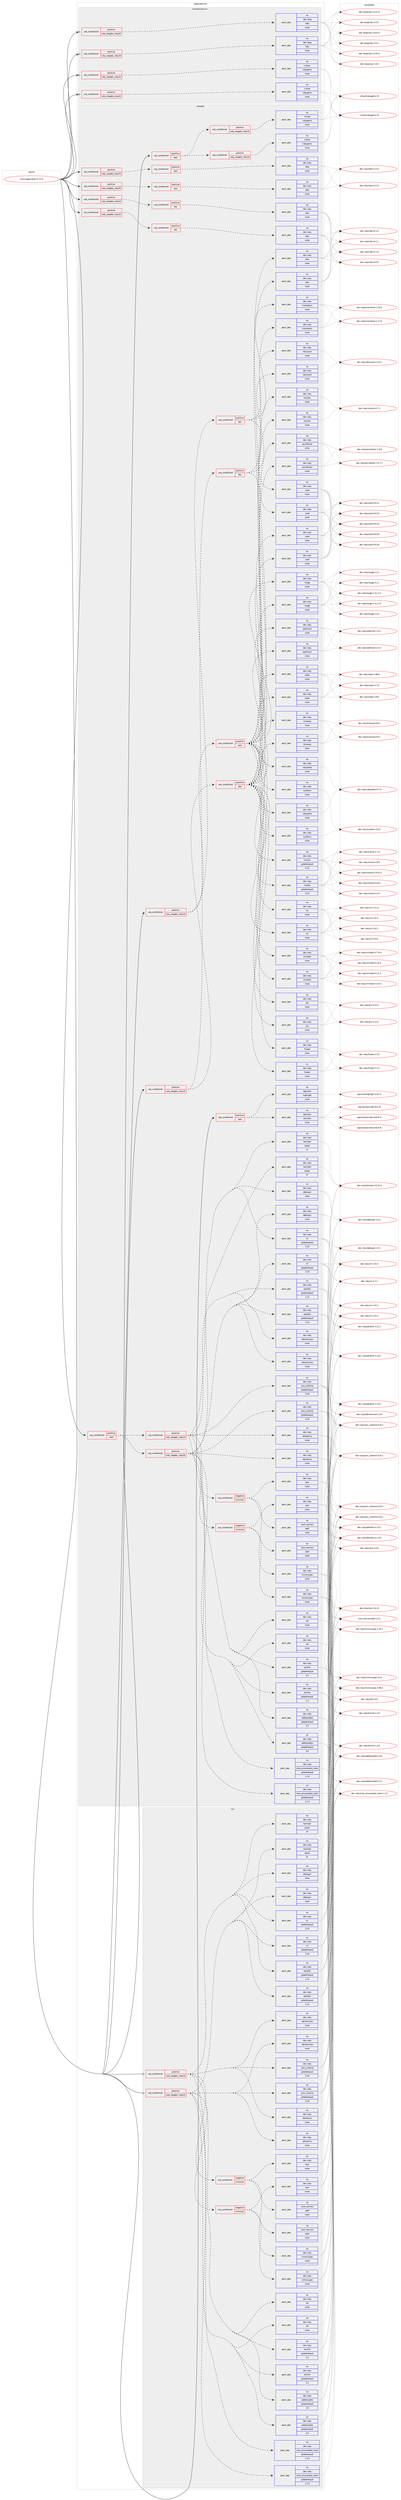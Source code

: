 digraph prolog {

# *************
# Graph options
# *************

newrank=true;
concentrate=true;
compound=true;
graph [rankdir=LR,fontname=Helvetica,fontsize=10,ranksep=1.5];#, ranksep=2.5, nodesep=0.2];
edge  [arrowhead=vee];
node  [fontname=Helvetica,fontsize=10];

# **********
# The ebuild
# **********

subgraph cluster_leftcol {
color=gray;
rank=same;
label=<<i>ebuild</i>>;
id [label="www-apps/nanoc-4.11.0", color=red, width=4, href="../www-apps/nanoc-4.11.0.svg"];
}

# ****************
# The dependencies
# ****************

subgraph cluster_midcol {
color=gray;
label=<<i>dependencies</i>>;
subgraph cluster_compile {
fillcolor="#eeeeee";
style=filled;
label=<<i>compile</i>>;
subgraph cond463237 {
dependency1745575 [label=<<TABLE BORDER="0" CELLBORDER="1" CELLSPACING="0" CELLPADDING="4"><TR><TD ROWSPAN="3" CELLPADDING="10">use_conditional</TD></TR><TR><TD>positive</TD></TR><TR><TD>ruby_targets_ruby24</TD></TR></TABLE>>, shape=none, color=red];
subgraph cond463238 {
dependency1745576 [label=<<TABLE BORDER="0" CELLBORDER="1" CELLSPACING="0" CELLPADDING="4"><TR><TD ROWSPAN="3" CELLPADDING="10">use_conditional</TD></TR><TR><TD>positive</TD></TR><TR><TD>doc</TD></TR></TABLE>>, shape=none, color=red];
subgraph pack1253149 {
dependency1745577 [label=<<TABLE BORDER="0" CELLBORDER="1" CELLSPACING="0" CELLPADDING="4" WIDTH="220"><TR><TD ROWSPAN="6" CELLPADDING="30">pack_dep</TD></TR><TR><TD WIDTH="110">no</TD></TR><TR><TD>dev-ruby</TD></TR><TR><TD>rdoc</TD></TR><TR><TD>none</TD></TR><TR><TD></TD></TR></TABLE>>, shape=none, color=blue];
}
dependency1745576:e -> dependency1745577:w [weight=20,style="dashed",arrowhead="vee"];
}
dependency1745575:e -> dependency1745576:w [weight=20,style="dashed",arrowhead="vee"];
}
id:e -> dependency1745575:w [weight=20,style="solid",arrowhead="vee"];
subgraph cond463239 {
dependency1745578 [label=<<TABLE BORDER="0" CELLBORDER="1" CELLSPACING="0" CELLPADDING="4"><TR><TD ROWSPAN="3" CELLPADDING="10">use_conditional</TD></TR><TR><TD>positive</TD></TR><TR><TD>ruby_targets_ruby24</TD></TR></TABLE>>, shape=none, color=red];
subgraph cond463240 {
dependency1745579 [label=<<TABLE BORDER="0" CELLBORDER="1" CELLSPACING="0" CELLPADDING="4"><TR><TD ROWSPAN="3" CELLPADDING="10">use_conditional</TD></TR><TR><TD>positive</TD></TR><TR><TD>test</TD></TR></TABLE>>, shape=none, color=red];
subgraph pack1253150 {
dependency1745580 [label=<<TABLE BORDER="0" CELLBORDER="1" CELLSPACING="0" CELLPADDING="4" WIDTH="220"><TR><TD ROWSPAN="6" CELLPADDING="30">pack_dep</TD></TR><TR><TD WIDTH="110">no</TD></TR><TR><TD>dev-ruby</TD></TR><TR><TD>rake</TD></TR><TR><TD>none</TD></TR><TR><TD></TD></TR></TABLE>>, shape=none, color=blue];
}
dependency1745579:e -> dependency1745580:w [weight=20,style="dashed",arrowhead="vee"];
}
dependency1745578:e -> dependency1745579:w [weight=20,style="dashed",arrowhead="vee"];
}
id:e -> dependency1745578:w [weight=20,style="solid",arrowhead="vee"];
subgraph cond463241 {
dependency1745581 [label=<<TABLE BORDER="0" CELLBORDER="1" CELLSPACING="0" CELLPADDING="4"><TR><TD ROWSPAN="3" CELLPADDING="10">use_conditional</TD></TR><TR><TD>positive</TD></TR><TR><TD>ruby_targets_ruby24</TD></TR></TABLE>>, shape=none, color=red];
subgraph cond463242 {
dependency1745582 [label=<<TABLE BORDER="0" CELLBORDER="1" CELLSPACING="0" CELLPADDING="4"><TR><TD ROWSPAN="3" CELLPADDING="10">use_conditional</TD></TR><TR><TD>positive</TD></TR><TR><TD>test</TD></TR></TABLE>>, shape=none, color=red];
subgraph pack1253151 {
dependency1745583 [label=<<TABLE BORDER="0" CELLBORDER="1" CELLSPACING="0" CELLPADDING="4" WIDTH="220"><TR><TD ROWSPAN="6" CELLPADDING="30">pack_dep</TD></TR><TR><TD WIDTH="110">no</TD></TR><TR><TD>dev-ruby</TD></TR><TR><TD>rspec</TD></TR><TR><TD>none</TD></TR><TR><TD></TD></TR></TABLE>>, shape=none, color=blue];
}
dependency1745582:e -> dependency1745583:w [weight=20,style="dashed",arrowhead="vee"];
subgraph pack1253152 {
dependency1745584 [label=<<TABLE BORDER="0" CELLBORDER="1" CELLSPACING="0" CELLPADDING="4" WIDTH="220"><TR><TD ROWSPAN="6" CELLPADDING="30">pack_dep</TD></TR><TR><TD WIDTH="110">no</TD></TR><TR><TD>dev-ruby</TD></TR><TR><TD>asciidoctor</TD></TR><TR><TD>none</TD></TR><TR><TD></TD></TR></TABLE>>, shape=none, color=blue];
}
dependency1745582:e -> dependency1745584:w [weight=20,style="dashed",arrowhead="vee"];
subgraph pack1253153 {
dependency1745585 [label=<<TABLE BORDER="0" CELLBORDER="1" CELLSPACING="0" CELLPADDING="4" WIDTH="220"><TR><TD ROWSPAN="6" CELLPADDING="30">pack_dep</TD></TR><TR><TD WIDTH="110">no</TD></TR><TR><TD>dev-ruby</TD></TR><TR><TD>fuubar</TD></TR><TR><TD>none</TD></TR><TR><TD></TD></TR></TABLE>>, shape=none, color=blue];
}
dependency1745582:e -> dependency1745585:w [weight=20,style="dashed",arrowhead="vee"];
subgraph pack1253154 {
dependency1745586 [label=<<TABLE BORDER="0" CELLBORDER="1" CELLSPACING="0" CELLPADDING="4" WIDTH="220"><TR><TD ROWSPAN="6" CELLPADDING="30">pack_dep</TD></TR><TR><TD WIDTH="110">no</TD></TR><TR><TD>dev-ruby</TD></TR><TR><TD>maruku</TD></TR><TR><TD>none</TD></TR><TR><TD></TD></TR></TABLE>>, shape=none, color=blue];
}
dependency1745582:e -> dependency1745586:w [weight=20,style="dashed",arrowhead="vee"];
subgraph pack1253155 {
dependency1745587 [label=<<TABLE BORDER="0" CELLBORDER="1" CELLSPACING="0" CELLPADDING="4" WIDTH="220"><TR><TD ROWSPAN="6" CELLPADDING="30">pack_dep</TD></TR><TR><TD WIDTH="110">no</TD></TR><TR><TD>dev-ruby</TD></TR><TR><TD>mocha</TD></TR><TR><TD>greaterequal</TD></TR><TR><TD>0.13</TD></TR></TABLE>>, shape=none, color=blue];
}
dependency1745582:e -> dependency1745587:w [weight=20,style="dashed",arrowhead="vee"];
subgraph pack1253156 {
dependency1745588 [label=<<TABLE BORDER="0" CELLBORDER="1" CELLSPACING="0" CELLPADDING="4" WIDTH="220"><TR><TD ROWSPAN="6" CELLPADDING="30">pack_dep</TD></TR><TR><TD WIDTH="110">no</TD></TR><TR><TD>dev-ruby</TD></TR><TR><TD>minitest</TD></TR><TR><TD>none</TD></TR><TR><TD></TD></TR></TABLE>>, shape=none, color=blue];
}
dependency1745582:e -> dependency1745588:w [weight=20,style="dashed",arrowhead="vee"];
subgraph pack1253157 {
dependency1745589 [label=<<TABLE BORDER="0" CELLBORDER="1" CELLSPACING="0" CELLPADDING="4" WIDTH="220"><TR><TD ROWSPAN="6" CELLPADDING="30">pack_dep</TD></TR><TR><TD WIDTH="110">no</TD></TR><TR><TD>dev-ruby</TD></TR><TR><TD>pry</TD></TR><TR><TD>none</TD></TR><TR><TD></TD></TR></TABLE>>, shape=none, color=blue];
}
dependency1745582:e -> dependency1745589:w [weight=20,style="dashed",arrowhead="vee"];
subgraph pack1253158 {
dependency1745590 [label=<<TABLE BORDER="0" CELLBORDER="1" CELLSPACING="0" CELLPADDING="4" WIDTH="220"><TR><TD ROWSPAN="6" CELLPADDING="30">pack_dep</TD></TR><TR><TD WIDTH="110">no</TD></TR><TR><TD>dev-ruby</TD></TR><TR><TD>rdoc</TD></TR><TR><TD>none</TD></TR><TR><TD></TD></TR></TABLE>>, shape=none, color=blue];
}
dependency1745582:e -> dependency1745590:w [weight=20,style="dashed",arrowhead="vee"];
subgraph pack1253159 {
dependency1745591 [label=<<TABLE BORDER="0" CELLBORDER="1" CELLSPACING="0" CELLPADDING="4" WIDTH="220"><TR><TD ROWSPAN="6" CELLPADDING="30">pack_dep</TD></TR><TR><TD WIDTH="110">no</TD></TR><TR><TD>dev-ruby</TD></TR><TR><TD>rouge</TD></TR><TR><TD>none</TD></TR><TR><TD></TD></TR></TABLE>>, shape=none, color=blue];
}
dependency1745582:e -> dependency1745591:w [weight=20,style="dashed",arrowhead="vee"];
subgraph pack1253160 {
dependency1745592 [label=<<TABLE BORDER="0" CELLBORDER="1" CELLSPACING="0" CELLPADDING="4" WIDTH="220"><TR><TD ROWSPAN="6" CELLPADDING="30">pack_dep</TD></TR><TR><TD WIDTH="110">no</TD></TR><TR><TD>dev-ruby</TD></TR><TR><TD>rubypants</TD></TR><TR><TD>none</TD></TR><TR><TD></TD></TR></TABLE>>, shape=none, color=blue];
}
dependency1745582:e -> dependency1745592:w [weight=20,style="dashed",arrowhead="vee"];
subgraph pack1253161 {
dependency1745593 [label=<<TABLE BORDER="0" CELLBORDER="1" CELLSPACING="0" CELLPADDING="4" WIDTH="220"><TR><TD ROWSPAN="6" CELLPADDING="30">pack_dep</TD></TR><TR><TD WIDTH="110">no</TD></TR><TR><TD>dev-ruby</TD></TR><TR><TD>systemu</TD></TR><TR><TD>none</TD></TR><TR><TD></TD></TR></TABLE>>, shape=none, color=blue];
}
dependency1745582:e -> dependency1745593:w [weight=20,style="dashed",arrowhead="vee"];
subgraph pack1253162 {
dependency1745594 [label=<<TABLE BORDER="0" CELLBORDER="1" CELLSPACING="0" CELLPADDING="4" WIDTH="220"><TR><TD ROWSPAN="6" CELLPADDING="30">pack_dep</TD></TR><TR><TD WIDTH="110">no</TD></TR><TR><TD>dev-ruby</TD></TR><TR><TD>timecop</TD></TR><TR><TD>none</TD></TR><TR><TD></TD></TR></TABLE>>, shape=none, color=blue];
}
dependency1745582:e -> dependency1745594:w [weight=20,style="dashed",arrowhead="vee"];
subgraph pack1253163 {
dependency1745595 [label=<<TABLE BORDER="0" CELLBORDER="1" CELLSPACING="0" CELLPADDING="4" WIDTH="220"><TR><TD ROWSPAN="6" CELLPADDING="30">pack_dep</TD></TR><TR><TD WIDTH="110">no</TD></TR><TR><TD>dev-ruby</TD></TR><TR><TD>vcr</TD></TR><TR><TD>none</TD></TR><TR><TD></TD></TR></TABLE>>, shape=none, color=blue];
}
dependency1745582:e -> dependency1745595:w [weight=20,style="dashed",arrowhead="vee"];
subgraph pack1253164 {
dependency1745596 [label=<<TABLE BORDER="0" CELLBORDER="1" CELLSPACING="0" CELLPADDING="4" WIDTH="220"><TR><TD ROWSPAN="6" CELLPADDING="30">pack_dep</TD></TR><TR><TD WIDTH="110">no</TD></TR><TR><TD>dev-ruby</TD></TR><TR><TD>webmock</TD></TR><TR><TD>none</TD></TR><TR><TD></TD></TR></TABLE>>, shape=none, color=blue];
}
dependency1745582:e -> dependency1745596:w [weight=20,style="dashed",arrowhead="vee"];
subgraph pack1253165 {
dependency1745597 [label=<<TABLE BORDER="0" CELLBORDER="1" CELLSPACING="0" CELLPADDING="4" WIDTH="220"><TR><TD ROWSPAN="6" CELLPADDING="30">pack_dep</TD></TR><TR><TD WIDTH="110">no</TD></TR><TR><TD>dev-ruby</TD></TR><TR><TD>yard</TD></TR><TR><TD>none</TD></TR><TR><TD></TD></TR></TABLE>>, shape=none, color=blue];
}
dependency1745582:e -> dependency1745597:w [weight=20,style="dashed",arrowhead="vee"];
}
dependency1745581:e -> dependency1745582:w [weight=20,style="dashed",arrowhead="vee"];
subgraph cond463243 {
dependency1745598 [label=<<TABLE BORDER="0" CELLBORDER="1" CELLSPACING="0" CELLPADDING="4"><TR><TD ROWSPAN="3" CELLPADDING="10">use_conditional</TD></TR><TR><TD>positive</TD></TR><TR><TD>doc</TD></TR></TABLE>>, shape=none, color=red];
subgraph pack1253166 {
dependency1745599 [label=<<TABLE BORDER="0" CELLBORDER="1" CELLSPACING="0" CELLPADDING="4" WIDTH="220"><TR><TD ROWSPAN="6" CELLPADDING="30">pack_dep</TD></TR><TR><TD WIDTH="110">no</TD></TR><TR><TD>dev-ruby</TD></TR><TR><TD>kramdown</TD></TR><TR><TD>none</TD></TR><TR><TD></TD></TR></TABLE>>, shape=none, color=blue];
}
dependency1745598:e -> dependency1745599:w [weight=20,style="dashed",arrowhead="vee"];
subgraph pack1253167 {
dependency1745600 [label=<<TABLE BORDER="0" CELLBORDER="1" CELLSPACING="0" CELLPADDING="4" WIDTH="220"><TR><TD ROWSPAN="6" CELLPADDING="30">pack_dep</TD></TR><TR><TD WIDTH="110">no</TD></TR><TR><TD>dev-ruby</TD></TR><TR><TD>rdiscount</TD></TR><TR><TD>none</TD></TR><TR><TD></TD></TR></TABLE>>, shape=none, color=blue];
}
dependency1745598:e -> dependency1745600:w [weight=20,style="dashed",arrowhead="vee"];
subgraph pack1253168 {
dependency1745601 [label=<<TABLE BORDER="0" CELLBORDER="1" CELLSPACING="0" CELLPADDING="4" WIDTH="220"><TR><TD ROWSPAN="6" CELLPADDING="30">pack_dep</TD></TR><TR><TD WIDTH="110">no</TD></TR><TR><TD>dev-ruby</TD></TR><TR><TD>yard</TD></TR><TR><TD>none</TD></TR><TR><TD></TD></TR></TABLE>>, shape=none, color=blue];
}
dependency1745598:e -> dependency1745601:w [weight=20,style="dashed",arrowhead="vee"];
}
dependency1745581:e -> dependency1745598:w [weight=20,style="dashed",arrowhead="vee"];
}
id:e -> dependency1745581:w [weight=20,style="solid",arrowhead="vee"];
subgraph cond463244 {
dependency1745602 [label=<<TABLE BORDER="0" CELLBORDER="1" CELLSPACING="0" CELLPADDING="4"><TR><TD ROWSPAN="3" CELLPADDING="10">use_conditional</TD></TR><TR><TD>positive</TD></TR><TR><TD>ruby_targets_ruby25</TD></TR></TABLE>>, shape=none, color=red];
subgraph cond463245 {
dependency1745603 [label=<<TABLE BORDER="0" CELLBORDER="1" CELLSPACING="0" CELLPADDING="4"><TR><TD ROWSPAN="3" CELLPADDING="10">use_conditional</TD></TR><TR><TD>positive</TD></TR><TR><TD>doc</TD></TR></TABLE>>, shape=none, color=red];
subgraph pack1253169 {
dependency1745604 [label=<<TABLE BORDER="0" CELLBORDER="1" CELLSPACING="0" CELLPADDING="4" WIDTH="220"><TR><TD ROWSPAN="6" CELLPADDING="30">pack_dep</TD></TR><TR><TD WIDTH="110">no</TD></TR><TR><TD>dev-ruby</TD></TR><TR><TD>rdoc</TD></TR><TR><TD>none</TD></TR><TR><TD></TD></TR></TABLE>>, shape=none, color=blue];
}
dependency1745603:e -> dependency1745604:w [weight=20,style="dashed",arrowhead="vee"];
}
dependency1745602:e -> dependency1745603:w [weight=20,style="dashed",arrowhead="vee"];
}
id:e -> dependency1745602:w [weight=20,style="solid",arrowhead="vee"];
subgraph cond463246 {
dependency1745605 [label=<<TABLE BORDER="0" CELLBORDER="1" CELLSPACING="0" CELLPADDING="4"><TR><TD ROWSPAN="3" CELLPADDING="10">use_conditional</TD></TR><TR><TD>positive</TD></TR><TR><TD>ruby_targets_ruby25</TD></TR></TABLE>>, shape=none, color=red];
subgraph cond463247 {
dependency1745606 [label=<<TABLE BORDER="0" CELLBORDER="1" CELLSPACING="0" CELLPADDING="4"><TR><TD ROWSPAN="3" CELLPADDING="10">use_conditional</TD></TR><TR><TD>positive</TD></TR><TR><TD>test</TD></TR></TABLE>>, shape=none, color=red];
subgraph pack1253170 {
dependency1745607 [label=<<TABLE BORDER="0" CELLBORDER="1" CELLSPACING="0" CELLPADDING="4" WIDTH="220"><TR><TD ROWSPAN="6" CELLPADDING="30">pack_dep</TD></TR><TR><TD WIDTH="110">no</TD></TR><TR><TD>dev-ruby</TD></TR><TR><TD>rake</TD></TR><TR><TD>none</TD></TR><TR><TD></TD></TR></TABLE>>, shape=none, color=blue];
}
dependency1745606:e -> dependency1745607:w [weight=20,style="dashed",arrowhead="vee"];
}
dependency1745605:e -> dependency1745606:w [weight=20,style="dashed",arrowhead="vee"];
}
id:e -> dependency1745605:w [weight=20,style="solid",arrowhead="vee"];
subgraph cond463248 {
dependency1745608 [label=<<TABLE BORDER="0" CELLBORDER="1" CELLSPACING="0" CELLPADDING="4"><TR><TD ROWSPAN="3" CELLPADDING="10">use_conditional</TD></TR><TR><TD>positive</TD></TR><TR><TD>ruby_targets_ruby25</TD></TR></TABLE>>, shape=none, color=red];
subgraph cond463249 {
dependency1745609 [label=<<TABLE BORDER="0" CELLBORDER="1" CELLSPACING="0" CELLPADDING="4"><TR><TD ROWSPAN="3" CELLPADDING="10">use_conditional</TD></TR><TR><TD>positive</TD></TR><TR><TD>test</TD></TR></TABLE>>, shape=none, color=red];
subgraph pack1253171 {
dependency1745610 [label=<<TABLE BORDER="0" CELLBORDER="1" CELLSPACING="0" CELLPADDING="4" WIDTH="220"><TR><TD ROWSPAN="6" CELLPADDING="30">pack_dep</TD></TR><TR><TD WIDTH="110">no</TD></TR><TR><TD>dev-ruby</TD></TR><TR><TD>rspec</TD></TR><TR><TD>none</TD></TR><TR><TD></TD></TR></TABLE>>, shape=none, color=blue];
}
dependency1745609:e -> dependency1745610:w [weight=20,style="dashed",arrowhead="vee"];
subgraph pack1253172 {
dependency1745611 [label=<<TABLE BORDER="0" CELLBORDER="1" CELLSPACING="0" CELLPADDING="4" WIDTH="220"><TR><TD ROWSPAN="6" CELLPADDING="30">pack_dep</TD></TR><TR><TD WIDTH="110">no</TD></TR><TR><TD>dev-ruby</TD></TR><TR><TD>asciidoctor</TD></TR><TR><TD>none</TD></TR><TR><TD></TD></TR></TABLE>>, shape=none, color=blue];
}
dependency1745609:e -> dependency1745611:w [weight=20,style="dashed",arrowhead="vee"];
subgraph pack1253173 {
dependency1745612 [label=<<TABLE BORDER="0" CELLBORDER="1" CELLSPACING="0" CELLPADDING="4" WIDTH="220"><TR><TD ROWSPAN="6" CELLPADDING="30">pack_dep</TD></TR><TR><TD WIDTH="110">no</TD></TR><TR><TD>dev-ruby</TD></TR><TR><TD>fuubar</TD></TR><TR><TD>none</TD></TR><TR><TD></TD></TR></TABLE>>, shape=none, color=blue];
}
dependency1745609:e -> dependency1745612:w [weight=20,style="dashed",arrowhead="vee"];
subgraph pack1253174 {
dependency1745613 [label=<<TABLE BORDER="0" CELLBORDER="1" CELLSPACING="0" CELLPADDING="4" WIDTH="220"><TR><TD ROWSPAN="6" CELLPADDING="30">pack_dep</TD></TR><TR><TD WIDTH="110">no</TD></TR><TR><TD>dev-ruby</TD></TR><TR><TD>maruku</TD></TR><TR><TD>none</TD></TR><TR><TD></TD></TR></TABLE>>, shape=none, color=blue];
}
dependency1745609:e -> dependency1745613:w [weight=20,style="dashed",arrowhead="vee"];
subgraph pack1253175 {
dependency1745614 [label=<<TABLE BORDER="0" CELLBORDER="1" CELLSPACING="0" CELLPADDING="4" WIDTH="220"><TR><TD ROWSPAN="6" CELLPADDING="30">pack_dep</TD></TR><TR><TD WIDTH="110">no</TD></TR><TR><TD>dev-ruby</TD></TR><TR><TD>mocha</TD></TR><TR><TD>greaterequal</TD></TR><TR><TD>0.13</TD></TR></TABLE>>, shape=none, color=blue];
}
dependency1745609:e -> dependency1745614:w [weight=20,style="dashed",arrowhead="vee"];
subgraph pack1253176 {
dependency1745615 [label=<<TABLE BORDER="0" CELLBORDER="1" CELLSPACING="0" CELLPADDING="4" WIDTH="220"><TR><TD ROWSPAN="6" CELLPADDING="30">pack_dep</TD></TR><TR><TD WIDTH="110">no</TD></TR><TR><TD>dev-ruby</TD></TR><TR><TD>minitest</TD></TR><TR><TD>none</TD></TR><TR><TD></TD></TR></TABLE>>, shape=none, color=blue];
}
dependency1745609:e -> dependency1745615:w [weight=20,style="dashed",arrowhead="vee"];
subgraph pack1253177 {
dependency1745616 [label=<<TABLE BORDER="0" CELLBORDER="1" CELLSPACING="0" CELLPADDING="4" WIDTH="220"><TR><TD ROWSPAN="6" CELLPADDING="30">pack_dep</TD></TR><TR><TD WIDTH="110">no</TD></TR><TR><TD>dev-ruby</TD></TR><TR><TD>pry</TD></TR><TR><TD>none</TD></TR><TR><TD></TD></TR></TABLE>>, shape=none, color=blue];
}
dependency1745609:e -> dependency1745616:w [weight=20,style="dashed",arrowhead="vee"];
subgraph pack1253178 {
dependency1745617 [label=<<TABLE BORDER="0" CELLBORDER="1" CELLSPACING="0" CELLPADDING="4" WIDTH="220"><TR><TD ROWSPAN="6" CELLPADDING="30">pack_dep</TD></TR><TR><TD WIDTH="110">no</TD></TR><TR><TD>dev-ruby</TD></TR><TR><TD>rdoc</TD></TR><TR><TD>none</TD></TR><TR><TD></TD></TR></TABLE>>, shape=none, color=blue];
}
dependency1745609:e -> dependency1745617:w [weight=20,style="dashed",arrowhead="vee"];
subgraph pack1253179 {
dependency1745618 [label=<<TABLE BORDER="0" CELLBORDER="1" CELLSPACING="0" CELLPADDING="4" WIDTH="220"><TR><TD ROWSPAN="6" CELLPADDING="30">pack_dep</TD></TR><TR><TD WIDTH="110">no</TD></TR><TR><TD>dev-ruby</TD></TR><TR><TD>rouge</TD></TR><TR><TD>none</TD></TR><TR><TD></TD></TR></TABLE>>, shape=none, color=blue];
}
dependency1745609:e -> dependency1745618:w [weight=20,style="dashed",arrowhead="vee"];
subgraph pack1253180 {
dependency1745619 [label=<<TABLE BORDER="0" CELLBORDER="1" CELLSPACING="0" CELLPADDING="4" WIDTH="220"><TR><TD ROWSPAN="6" CELLPADDING="30">pack_dep</TD></TR><TR><TD WIDTH="110">no</TD></TR><TR><TD>dev-ruby</TD></TR><TR><TD>rubypants</TD></TR><TR><TD>none</TD></TR><TR><TD></TD></TR></TABLE>>, shape=none, color=blue];
}
dependency1745609:e -> dependency1745619:w [weight=20,style="dashed",arrowhead="vee"];
subgraph pack1253181 {
dependency1745620 [label=<<TABLE BORDER="0" CELLBORDER="1" CELLSPACING="0" CELLPADDING="4" WIDTH="220"><TR><TD ROWSPAN="6" CELLPADDING="30">pack_dep</TD></TR><TR><TD WIDTH="110">no</TD></TR><TR><TD>dev-ruby</TD></TR><TR><TD>systemu</TD></TR><TR><TD>none</TD></TR><TR><TD></TD></TR></TABLE>>, shape=none, color=blue];
}
dependency1745609:e -> dependency1745620:w [weight=20,style="dashed",arrowhead="vee"];
subgraph pack1253182 {
dependency1745621 [label=<<TABLE BORDER="0" CELLBORDER="1" CELLSPACING="0" CELLPADDING="4" WIDTH="220"><TR><TD ROWSPAN="6" CELLPADDING="30">pack_dep</TD></TR><TR><TD WIDTH="110">no</TD></TR><TR><TD>dev-ruby</TD></TR><TR><TD>timecop</TD></TR><TR><TD>none</TD></TR><TR><TD></TD></TR></TABLE>>, shape=none, color=blue];
}
dependency1745609:e -> dependency1745621:w [weight=20,style="dashed",arrowhead="vee"];
subgraph pack1253183 {
dependency1745622 [label=<<TABLE BORDER="0" CELLBORDER="1" CELLSPACING="0" CELLPADDING="4" WIDTH="220"><TR><TD ROWSPAN="6" CELLPADDING="30">pack_dep</TD></TR><TR><TD WIDTH="110">no</TD></TR><TR><TD>dev-ruby</TD></TR><TR><TD>vcr</TD></TR><TR><TD>none</TD></TR><TR><TD></TD></TR></TABLE>>, shape=none, color=blue];
}
dependency1745609:e -> dependency1745622:w [weight=20,style="dashed",arrowhead="vee"];
subgraph pack1253184 {
dependency1745623 [label=<<TABLE BORDER="0" CELLBORDER="1" CELLSPACING="0" CELLPADDING="4" WIDTH="220"><TR><TD ROWSPAN="6" CELLPADDING="30">pack_dep</TD></TR><TR><TD WIDTH="110">no</TD></TR><TR><TD>dev-ruby</TD></TR><TR><TD>webmock</TD></TR><TR><TD>none</TD></TR><TR><TD></TD></TR></TABLE>>, shape=none, color=blue];
}
dependency1745609:e -> dependency1745623:w [weight=20,style="dashed",arrowhead="vee"];
subgraph pack1253185 {
dependency1745624 [label=<<TABLE BORDER="0" CELLBORDER="1" CELLSPACING="0" CELLPADDING="4" WIDTH="220"><TR><TD ROWSPAN="6" CELLPADDING="30">pack_dep</TD></TR><TR><TD WIDTH="110">no</TD></TR><TR><TD>dev-ruby</TD></TR><TR><TD>yard</TD></TR><TR><TD>none</TD></TR><TR><TD></TD></TR></TABLE>>, shape=none, color=blue];
}
dependency1745609:e -> dependency1745624:w [weight=20,style="dashed",arrowhead="vee"];
}
dependency1745608:e -> dependency1745609:w [weight=20,style="dashed",arrowhead="vee"];
subgraph cond463250 {
dependency1745625 [label=<<TABLE BORDER="0" CELLBORDER="1" CELLSPACING="0" CELLPADDING="4"><TR><TD ROWSPAN="3" CELLPADDING="10">use_conditional</TD></TR><TR><TD>positive</TD></TR><TR><TD>doc</TD></TR></TABLE>>, shape=none, color=red];
subgraph pack1253186 {
dependency1745626 [label=<<TABLE BORDER="0" CELLBORDER="1" CELLSPACING="0" CELLPADDING="4" WIDTH="220"><TR><TD ROWSPAN="6" CELLPADDING="30">pack_dep</TD></TR><TR><TD WIDTH="110">no</TD></TR><TR><TD>dev-ruby</TD></TR><TR><TD>kramdown</TD></TR><TR><TD>none</TD></TR><TR><TD></TD></TR></TABLE>>, shape=none, color=blue];
}
dependency1745625:e -> dependency1745626:w [weight=20,style="dashed",arrowhead="vee"];
subgraph pack1253187 {
dependency1745627 [label=<<TABLE BORDER="0" CELLBORDER="1" CELLSPACING="0" CELLPADDING="4" WIDTH="220"><TR><TD ROWSPAN="6" CELLPADDING="30">pack_dep</TD></TR><TR><TD WIDTH="110">no</TD></TR><TR><TD>dev-ruby</TD></TR><TR><TD>rdiscount</TD></TR><TR><TD>none</TD></TR><TR><TD></TD></TR></TABLE>>, shape=none, color=blue];
}
dependency1745625:e -> dependency1745627:w [weight=20,style="dashed",arrowhead="vee"];
subgraph pack1253188 {
dependency1745628 [label=<<TABLE BORDER="0" CELLBORDER="1" CELLSPACING="0" CELLPADDING="4" WIDTH="220"><TR><TD ROWSPAN="6" CELLPADDING="30">pack_dep</TD></TR><TR><TD WIDTH="110">no</TD></TR><TR><TD>dev-ruby</TD></TR><TR><TD>yard</TD></TR><TR><TD>none</TD></TR><TR><TD></TD></TR></TABLE>>, shape=none, color=blue];
}
dependency1745625:e -> dependency1745628:w [weight=20,style="dashed",arrowhead="vee"];
}
dependency1745608:e -> dependency1745625:w [weight=20,style="dashed",arrowhead="vee"];
}
id:e -> dependency1745608:w [weight=20,style="solid",arrowhead="vee"];
subgraph cond463251 {
dependency1745629 [label=<<TABLE BORDER="0" CELLBORDER="1" CELLSPACING="0" CELLPADDING="4"><TR><TD ROWSPAN="3" CELLPADDING="10">use_conditional</TD></TR><TR><TD>positive</TD></TR><TR><TD>test</TD></TR></TABLE>>, shape=none, color=red];
subgraph cond463252 {
dependency1745630 [label=<<TABLE BORDER="0" CELLBORDER="1" CELLSPACING="0" CELLPADDING="4"><TR><TD ROWSPAN="3" CELLPADDING="10">use_conditional</TD></TR><TR><TD>positive</TD></TR><TR><TD>ruby_targets_ruby24</TD></TR></TABLE>>, shape=none, color=red];
subgraph cond463253 {
dependency1745631 [label=<<TABLE BORDER="0" CELLBORDER="1" CELLSPACING="0" CELLPADDING="4"><TR><TD ROWSPAN="3" CELLPADDING="10">use_conditional</TD></TR><TR><TD>negative</TD></TR><TR><TD>minimal</TD></TR></TABLE>>, shape=none, color=red];
subgraph pack1253189 {
dependency1745632 [label=<<TABLE BORDER="0" CELLBORDER="1" CELLSPACING="0" CELLPADDING="4" WIDTH="220"><TR><TD ROWSPAN="6" CELLPADDING="30">pack_dep</TD></TR><TR><TD WIDTH="110">no</TD></TR><TR><TD>dev-ruby</TD></TR><TR><TD>mime-types</TD></TR><TR><TD>none</TD></TR><TR><TD></TD></TR></TABLE>>, shape=none, color=blue];
}
dependency1745631:e -> dependency1745632:w [weight=20,style="dashed",arrowhead="vee"];
subgraph pack1253190 {
dependency1745633 [label=<<TABLE BORDER="0" CELLBORDER="1" CELLSPACING="0" CELLPADDING="4" WIDTH="220"><TR><TD ROWSPAN="6" CELLPADDING="30">pack_dep</TD></TR><TR><TD WIDTH="110">no</TD></TR><TR><TD>dev-ruby</TD></TR><TR><TD>rack</TD></TR><TR><TD>none</TD></TR><TR><TD></TD></TR></TABLE>>, shape=none, color=blue];
}
dependency1745631:e -> dependency1745633:w [weight=20,style="dashed",arrowhead="vee"];
subgraph pack1253191 {
dependency1745634 [label=<<TABLE BORDER="0" CELLBORDER="1" CELLSPACING="0" CELLPADDING="4" WIDTH="220"><TR><TD ROWSPAN="6" CELLPADDING="30">pack_dep</TD></TR><TR><TD WIDTH="110">no</TD></TR><TR><TD>www-servers</TD></TR><TR><TD>adsf</TD></TR><TR><TD>none</TD></TR><TR><TD></TD></TR></TABLE>>, shape=none, color=blue];
}
dependency1745631:e -> dependency1745634:w [weight=20,style="dashed",arrowhead="vee"];
}
dependency1745630:e -> dependency1745631:w [weight=20,style="dashed",arrowhead="vee"];
subgraph pack1253192 {
dependency1745635 [label=<<TABLE BORDER="0" CELLBORDER="1" CELLSPACING="0" CELLPADDING="4" WIDTH="220"><TR><TD ROWSPAN="6" CELLPADDING="30">pack_dep</TD></TR><TR><TD WIDTH="110">no</TD></TR><TR><TD>dev-ruby</TD></TR><TR><TD>addressable</TD></TR><TR><TD>greaterequal</TD></TR><TR><TD>2.5</TD></TR></TABLE>>, shape=none, color=blue];
}
dependency1745630:e -> dependency1745635:w [weight=20,style="dashed",arrowhead="vee"];
subgraph pack1253193 {
dependency1745636 [label=<<TABLE BORDER="0" CELLBORDER="1" CELLSPACING="0" CELLPADDING="4" WIDTH="220"><TR><TD ROWSPAN="6" CELLPADDING="30">pack_dep</TD></TR><TR><TD WIDTH="110">no</TD></TR><TR><TD>dev-ruby</TD></TR><TR><TD>cri</TD></TR><TR><TD>greaterequal</TD></TR><TR><TD>2.15</TD></TR></TABLE>>, shape=none, color=blue];
}
dependency1745630:e -> dependency1745636:w [weight=20,style="dashed",arrowhead="vee"];
subgraph pack1253194 {
dependency1745637 [label=<<TABLE BORDER="0" CELLBORDER="1" CELLSPACING="0" CELLPADDING="4" WIDTH="220"><TR><TD ROWSPAN="6" CELLPADDING="30">pack_dep</TD></TR><TR><TD WIDTH="110">no</TD></TR><TR><TD>dev-ruby</TD></TR><TR><TD>ddmemoize</TD></TR><TR><TD>none</TD></TR><TR><TD></TD></TR></TABLE>>, shape=none, color=blue];
}
dependency1745630:e -> dependency1745637:w [weight=20,style="dashed",arrowhead="vee"];
subgraph pack1253195 {
dependency1745638 [label=<<TABLE BORDER="0" CELLBORDER="1" CELLSPACING="0" CELLPADDING="4" WIDTH="220"><TR><TD ROWSPAN="6" CELLPADDING="30">pack_dep</TD></TR><TR><TD WIDTH="110">no</TD></TR><TR><TD>dev-ruby</TD></TR><TR><TD>ddmetrics</TD></TR><TR><TD>none</TD></TR><TR><TD></TD></TR></TABLE>>, shape=none, color=blue];
}
dependency1745630:e -> dependency1745638:w [weight=20,style="dashed",arrowhead="vee"];
subgraph pack1253196 {
dependency1745639 [label=<<TABLE BORDER="0" CELLBORDER="1" CELLSPACING="0" CELLPADDING="4" WIDTH="220"><TR><TD ROWSPAN="6" CELLPADDING="30">pack_dep</TD></TR><TR><TD WIDTH="110">no</TD></TR><TR><TD>dev-ruby</TD></TR><TR><TD>ddplugin</TD></TR><TR><TD>none</TD></TR><TR><TD></TD></TR></TABLE>>, shape=none, color=blue];
}
dependency1745630:e -> dependency1745639:w [weight=20,style="dashed",arrowhead="vee"];
subgraph pack1253197 {
dependency1745640 [label=<<TABLE BORDER="0" CELLBORDER="1" CELLSPACING="0" CELLPADDING="4" WIDTH="220"><TR><TD ROWSPAN="6" CELLPADDING="30">pack_dep</TD></TR><TR><TD WIDTH="110">no</TD></TR><TR><TD>dev-ruby</TD></TR><TR><TD>hamster</TD></TR><TR><TD>equal</TD></TR><TR><TD>3*</TD></TR></TABLE>>, shape=none, color=blue];
}
dependency1745630:e -> dependency1745640:w [weight=20,style="dashed",arrowhead="vee"];
subgraph pack1253198 {
dependency1745641 [label=<<TABLE BORDER="0" CELLBORDER="1" CELLSPACING="0" CELLPADDING="4" WIDTH="220"><TR><TD ROWSPAN="6" CELLPADDING="30">pack_dep</TD></TR><TR><TD WIDTH="110">no</TD></TR><TR><TD>dev-ruby</TD></TR><TR><TD>json_schema</TD></TR><TR><TD>greaterequal</TD></TR><TR><TD>0.19</TD></TR></TABLE>>, shape=none, color=blue];
}
dependency1745630:e -> dependency1745641:w [weight=20,style="dashed",arrowhead="vee"];
subgraph pack1253199 {
dependency1745642 [label=<<TABLE BORDER="0" CELLBORDER="1" CELLSPACING="0" CELLPADDING="4" WIDTH="220"><TR><TD ROWSPAN="6" CELLPADDING="30">pack_dep</TD></TR><TR><TD WIDTH="110">no</TD></TR><TR><TD>dev-ruby</TD></TR><TR><TD>parallel</TD></TR><TR><TD>greaterequal</TD></TR><TR><TD>1.12</TD></TR></TABLE>>, shape=none, color=blue];
}
dependency1745630:e -> dependency1745642:w [weight=20,style="dashed",arrowhead="vee"];
subgraph pack1253200 {
dependency1745643 [label=<<TABLE BORDER="0" CELLBORDER="1" CELLSPACING="0" CELLPADDING="4" WIDTH="220"><TR><TD ROWSPAN="6" CELLPADDING="30">pack_dep</TD></TR><TR><TD WIDTH="110">no</TD></TR><TR><TD>dev-ruby</TD></TR><TR><TD>ref</TD></TR><TR><TD>none</TD></TR><TR><TD></TD></TR></TABLE>>, shape=none, color=blue];
}
dependency1745630:e -> dependency1745643:w [weight=20,style="dashed",arrowhead="vee"];
subgraph pack1253201 {
dependency1745644 [label=<<TABLE BORDER="0" CELLBORDER="1" CELLSPACING="0" CELLPADDING="4" WIDTH="220"><TR><TD ROWSPAN="6" CELLPADDING="30">pack_dep</TD></TR><TR><TD WIDTH="110">no</TD></TR><TR><TD>dev-ruby</TD></TR><TR><TD>slow_enumerator_tools</TD></TR><TR><TD>greaterequal</TD></TR><TR><TD>1.1.0</TD></TR></TABLE>>, shape=none, color=blue];
}
dependency1745630:e -> dependency1745644:w [weight=20,style="dashed",arrowhead="vee"];
subgraph pack1253202 {
dependency1745645 [label=<<TABLE BORDER="0" CELLBORDER="1" CELLSPACING="0" CELLPADDING="4" WIDTH="220"><TR><TD ROWSPAN="6" CELLPADDING="30">pack_dep</TD></TR><TR><TD WIDTH="110">no</TD></TR><TR><TD>dev-ruby</TD></TR><TR><TD>tomlrb</TD></TR><TR><TD>greaterequal</TD></TR><TR><TD>1.2</TD></TR></TABLE>>, shape=none, color=blue];
}
dependency1745630:e -> dependency1745645:w [weight=20,style="dashed",arrowhead="vee"];
}
dependency1745629:e -> dependency1745630:w [weight=20,style="dashed",arrowhead="vee"];
subgraph cond463254 {
dependency1745646 [label=<<TABLE BORDER="0" CELLBORDER="1" CELLSPACING="0" CELLPADDING="4"><TR><TD ROWSPAN="3" CELLPADDING="10">use_conditional</TD></TR><TR><TD>positive</TD></TR><TR><TD>ruby_targets_ruby25</TD></TR></TABLE>>, shape=none, color=red];
subgraph cond463255 {
dependency1745647 [label=<<TABLE BORDER="0" CELLBORDER="1" CELLSPACING="0" CELLPADDING="4"><TR><TD ROWSPAN="3" CELLPADDING="10">use_conditional</TD></TR><TR><TD>negative</TD></TR><TR><TD>minimal</TD></TR></TABLE>>, shape=none, color=red];
subgraph pack1253203 {
dependency1745648 [label=<<TABLE BORDER="0" CELLBORDER="1" CELLSPACING="0" CELLPADDING="4" WIDTH="220"><TR><TD ROWSPAN="6" CELLPADDING="30">pack_dep</TD></TR><TR><TD WIDTH="110">no</TD></TR><TR><TD>dev-ruby</TD></TR><TR><TD>mime-types</TD></TR><TR><TD>none</TD></TR><TR><TD></TD></TR></TABLE>>, shape=none, color=blue];
}
dependency1745647:e -> dependency1745648:w [weight=20,style="dashed",arrowhead="vee"];
subgraph pack1253204 {
dependency1745649 [label=<<TABLE BORDER="0" CELLBORDER="1" CELLSPACING="0" CELLPADDING="4" WIDTH="220"><TR><TD ROWSPAN="6" CELLPADDING="30">pack_dep</TD></TR><TR><TD WIDTH="110">no</TD></TR><TR><TD>dev-ruby</TD></TR><TR><TD>rack</TD></TR><TR><TD>none</TD></TR><TR><TD></TD></TR></TABLE>>, shape=none, color=blue];
}
dependency1745647:e -> dependency1745649:w [weight=20,style="dashed",arrowhead="vee"];
subgraph pack1253205 {
dependency1745650 [label=<<TABLE BORDER="0" CELLBORDER="1" CELLSPACING="0" CELLPADDING="4" WIDTH="220"><TR><TD ROWSPAN="6" CELLPADDING="30">pack_dep</TD></TR><TR><TD WIDTH="110">no</TD></TR><TR><TD>www-servers</TD></TR><TR><TD>adsf</TD></TR><TR><TD>none</TD></TR><TR><TD></TD></TR></TABLE>>, shape=none, color=blue];
}
dependency1745647:e -> dependency1745650:w [weight=20,style="dashed",arrowhead="vee"];
}
dependency1745646:e -> dependency1745647:w [weight=20,style="dashed",arrowhead="vee"];
subgraph pack1253206 {
dependency1745651 [label=<<TABLE BORDER="0" CELLBORDER="1" CELLSPACING="0" CELLPADDING="4" WIDTH="220"><TR><TD ROWSPAN="6" CELLPADDING="30">pack_dep</TD></TR><TR><TD WIDTH="110">no</TD></TR><TR><TD>dev-ruby</TD></TR><TR><TD>addressable</TD></TR><TR><TD>greaterequal</TD></TR><TR><TD>2.5</TD></TR></TABLE>>, shape=none, color=blue];
}
dependency1745646:e -> dependency1745651:w [weight=20,style="dashed",arrowhead="vee"];
subgraph pack1253207 {
dependency1745652 [label=<<TABLE BORDER="0" CELLBORDER="1" CELLSPACING="0" CELLPADDING="4" WIDTH="220"><TR><TD ROWSPAN="6" CELLPADDING="30">pack_dep</TD></TR><TR><TD WIDTH="110">no</TD></TR><TR><TD>dev-ruby</TD></TR><TR><TD>cri</TD></TR><TR><TD>greaterequal</TD></TR><TR><TD>2.15</TD></TR></TABLE>>, shape=none, color=blue];
}
dependency1745646:e -> dependency1745652:w [weight=20,style="dashed",arrowhead="vee"];
subgraph pack1253208 {
dependency1745653 [label=<<TABLE BORDER="0" CELLBORDER="1" CELLSPACING="0" CELLPADDING="4" WIDTH="220"><TR><TD ROWSPAN="6" CELLPADDING="30">pack_dep</TD></TR><TR><TD WIDTH="110">no</TD></TR><TR><TD>dev-ruby</TD></TR><TR><TD>ddmemoize</TD></TR><TR><TD>none</TD></TR><TR><TD></TD></TR></TABLE>>, shape=none, color=blue];
}
dependency1745646:e -> dependency1745653:w [weight=20,style="dashed",arrowhead="vee"];
subgraph pack1253209 {
dependency1745654 [label=<<TABLE BORDER="0" CELLBORDER="1" CELLSPACING="0" CELLPADDING="4" WIDTH="220"><TR><TD ROWSPAN="6" CELLPADDING="30">pack_dep</TD></TR><TR><TD WIDTH="110">no</TD></TR><TR><TD>dev-ruby</TD></TR><TR><TD>ddmetrics</TD></TR><TR><TD>none</TD></TR><TR><TD></TD></TR></TABLE>>, shape=none, color=blue];
}
dependency1745646:e -> dependency1745654:w [weight=20,style="dashed",arrowhead="vee"];
subgraph pack1253210 {
dependency1745655 [label=<<TABLE BORDER="0" CELLBORDER="1" CELLSPACING="0" CELLPADDING="4" WIDTH="220"><TR><TD ROWSPAN="6" CELLPADDING="30">pack_dep</TD></TR><TR><TD WIDTH="110">no</TD></TR><TR><TD>dev-ruby</TD></TR><TR><TD>ddplugin</TD></TR><TR><TD>none</TD></TR><TR><TD></TD></TR></TABLE>>, shape=none, color=blue];
}
dependency1745646:e -> dependency1745655:w [weight=20,style="dashed",arrowhead="vee"];
subgraph pack1253211 {
dependency1745656 [label=<<TABLE BORDER="0" CELLBORDER="1" CELLSPACING="0" CELLPADDING="4" WIDTH="220"><TR><TD ROWSPAN="6" CELLPADDING="30">pack_dep</TD></TR><TR><TD WIDTH="110">no</TD></TR><TR><TD>dev-ruby</TD></TR><TR><TD>hamster</TD></TR><TR><TD>equal</TD></TR><TR><TD>3*</TD></TR></TABLE>>, shape=none, color=blue];
}
dependency1745646:e -> dependency1745656:w [weight=20,style="dashed",arrowhead="vee"];
subgraph pack1253212 {
dependency1745657 [label=<<TABLE BORDER="0" CELLBORDER="1" CELLSPACING="0" CELLPADDING="4" WIDTH="220"><TR><TD ROWSPAN="6" CELLPADDING="30">pack_dep</TD></TR><TR><TD WIDTH="110">no</TD></TR><TR><TD>dev-ruby</TD></TR><TR><TD>json_schema</TD></TR><TR><TD>greaterequal</TD></TR><TR><TD>0.19</TD></TR></TABLE>>, shape=none, color=blue];
}
dependency1745646:e -> dependency1745657:w [weight=20,style="dashed",arrowhead="vee"];
subgraph pack1253213 {
dependency1745658 [label=<<TABLE BORDER="0" CELLBORDER="1" CELLSPACING="0" CELLPADDING="4" WIDTH="220"><TR><TD ROWSPAN="6" CELLPADDING="30">pack_dep</TD></TR><TR><TD WIDTH="110">no</TD></TR><TR><TD>dev-ruby</TD></TR><TR><TD>parallel</TD></TR><TR><TD>greaterequal</TD></TR><TR><TD>1.12</TD></TR></TABLE>>, shape=none, color=blue];
}
dependency1745646:e -> dependency1745658:w [weight=20,style="dashed",arrowhead="vee"];
subgraph pack1253214 {
dependency1745659 [label=<<TABLE BORDER="0" CELLBORDER="1" CELLSPACING="0" CELLPADDING="4" WIDTH="220"><TR><TD ROWSPAN="6" CELLPADDING="30">pack_dep</TD></TR><TR><TD WIDTH="110">no</TD></TR><TR><TD>dev-ruby</TD></TR><TR><TD>ref</TD></TR><TR><TD>none</TD></TR><TR><TD></TD></TR></TABLE>>, shape=none, color=blue];
}
dependency1745646:e -> dependency1745659:w [weight=20,style="dashed",arrowhead="vee"];
subgraph pack1253215 {
dependency1745660 [label=<<TABLE BORDER="0" CELLBORDER="1" CELLSPACING="0" CELLPADDING="4" WIDTH="220"><TR><TD ROWSPAN="6" CELLPADDING="30">pack_dep</TD></TR><TR><TD WIDTH="110">no</TD></TR><TR><TD>dev-ruby</TD></TR><TR><TD>slow_enumerator_tools</TD></TR><TR><TD>greaterequal</TD></TR><TR><TD>1.1.0</TD></TR></TABLE>>, shape=none, color=blue];
}
dependency1745646:e -> dependency1745660:w [weight=20,style="dashed",arrowhead="vee"];
subgraph pack1253216 {
dependency1745661 [label=<<TABLE BORDER="0" CELLBORDER="1" CELLSPACING="0" CELLPADDING="4" WIDTH="220"><TR><TD ROWSPAN="6" CELLPADDING="30">pack_dep</TD></TR><TR><TD WIDTH="110">no</TD></TR><TR><TD>dev-ruby</TD></TR><TR><TD>tomlrb</TD></TR><TR><TD>greaterequal</TD></TR><TR><TD>1.2</TD></TR></TABLE>>, shape=none, color=blue];
}
dependency1745646:e -> dependency1745661:w [weight=20,style="dashed",arrowhead="vee"];
}
dependency1745629:e -> dependency1745646:w [weight=20,style="dashed",arrowhead="vee"];
}
id:e -> dependency1745629:w [weight=20,style="solid",arrowhead="vee"];
subgraph cond463256 {
dependency1745662 [label=<<TABLE BORDER="0" CELLBORDER="1" CELLSPACING="0" CELLPADDING="4"><TR><TD ROWSPAN="3" CELLPADDING="10">use_conditional</TD></TR><TR><TD>positive</TD></TR><TR><TD>test</TD></TR></TABLE>>, shape=none, color=red];
subgraph cond463257 {
dependency1745663 [label=<<TABLE BORDER="0" CELLBORDER="1" CELLSPACING="0" CELLPADDING="4"><TR><TD ROWSPAN="3" CELLPADDING="10">use_conditional</TD></TR><TR><TD>positive</TD></TR><TR><TD>ruby_targets_ruby24</TD></TR></TABLE>>, shape=none, color=red];
subgraph pack1253217 {
dependency1745664 [label=<<TABLE BORDER="0" CELLBORDER="1" CELLSPACING="0" CELLPADDING="4" WIDTH="220"><TR><TD ROWSPAN="6" CELLPADDING="30">pack_dep</TD></TR><TR><TD WIDTH="110">no</TD></TR><TR><TD>virtual</TD></TR><TR><TD>rubygems</TD></TR><TR><TD>none</TD></TR><TR><TD></TD></TR></TABLE>>, shape=none, color=blue];
}
dependency1745663:e -> dependency1745664:w [weight=20,style="dashed",arrowhead="vee"];
}
dependency1745662:e -> dependency1745663:w [weight=20,style="dashed",arrowhead="vee"];
subgraph cond463258 {
dependency1745665 [label=<<TABLE BORDER="0" CELLBORDER="1" CELLSPACING="0" CELLPADDING="4"><TR><TD ROWSPAN="3" CELLPADDING="10">use_conditional</TD></TR><TR><TD>positive</TD></TR><TR><TD>ruby_targets_ruby25</TD></TR></TABLE>>, shape=none, color=red];
subgraph pack1253218 {
dependency1745666 [label=<<TABLE BORDER="0" CELLBORDER="1" CELLSPACING="0" CELLPADDING="4" WIDTH="220"><TR><TD ROWSPAN="6" CELLPADDING="30">pack_dep</TD></TR><TR><TD WIDTH="110">no</TD></TR><TR><TD>virtual</TD></TR><TR><TD>rubygems</TD></TR><TR><TD>none</TD></TR><TR><TD></TD></TR></TABLE>>, shape=none, color=blue];
}
dependency1745665:e -> dependency1745666:w [weight=20,style="dashed",arrowhead="vee"];
}
dependency1745662:e -> dependency1745665:w [weight=20,style="dashed",arrowhead="vee"];
}
id:e -> dependency1745662:w [weight=20,style="solid",arrowhead="vee"];
subgraph cond463259 {
dependency1745667 [label=<<TABLE BORDER="0" CELLBORDER="1" CELLSPACING="0" CELLPADDING="4"><TR><TD ROWSPAN="3" CELLPADDING="10">use_conditional</TD></TR><TR><TD>positive</TD></TR><TR><TD>test</TD></TR></TABLE>>, shape=none, color=red];
subgraph pack1253219 {
dependency1745668 [label=<<TABLE BORDER="0" CELLBORDER="1" CELLSPACING="0" CELLPADDING="4" WIDTH="220"><TR><TD ROWSPAN="6" CELLPADDING="30">pack_dep</TD></TR><TR><TD WIDTH="110">no</TD></TR><TR><TD>app-text</TD></TR><TR><TD>asciidoc</TD></TR><TR><TD>none</TD></TR><TR><TD></TD></TR></TABLE>>, shape=none, color=blue];
}
dependency1745667:e -> dependency1745668:w [weight=20,style="dashed",arrowhead="vee"];
subgraph pack1253220 {
dependency1745669 [label=<<TABLE BORDER="0" CELLBORDER="1" CELLSPACING="0" CELLPADDING="4" WIDTH="220"><TR><TD ROWSPAN="6" CELLPADDING="30">pack_dep</TD></TR><TR><TD WIDTH="110">no</TD></TR><TR><TD>app-text</TD></TR><TR><TD>highlight</TD></TR><TR><TD>none</TD></TR><TR><TD></TD></TR></TABLE>>, shape=none, color=blue];
}
dependency1745667:e -> dependency1745669:w [weight=20,style="dashed",arrowhead="vee"];
}
id:e -> dependency1745667:w [weight=20,style="solid",arrowhead="vee"];
}
subgraph cluster_compileandrun {
fillcolor="#eeeeee";
style=filled;
label=<<i>compile and run</i>>;
subgraph cond463260 {
dependency1745670 [label=<<TABLE BORDER="0" CELLBORDER="1" CELLSPACING="0" CELLPADDING="4"><TR><TD ROWSPAN="3" CELLPADDING="10">use_conditional</TD></TR><TR><TD>positive</TD></TR><TR><TD>ruby_targets_ruby24</TD></TR></TABLE>>, shape=none, color=red];
subgraph pack1253221 {
dependency1745671 [label=<<TABLE BORDER="0" CELLBORDER="1" CELLSPACING="0" CELLPADDING="4" WIDTH="220"><TR><TD ROWSPAN="6" CELLPADDING="30">pack_dep</TD></TR><TR><TD WIDTH="110">no</TD></TR><TR><TD>dev-lang</TD></TR><TR><TD>ruby</TD></TR><TR><TD>none</TD></TR><TR><TD></TD></TR></TABLE>>, shape=none, color=blue];
}
dependency1745670:e -> dependency1745671:w [weight=20,style="dashed",arrowhead="vee"];
}
id:e -> dependency1745670:w [weight=20,style="solid",arrowhead="odotvee"];
subgraph cond463261 {
dependency1745672 [label=<<TABLE BORDER="0" CELLBORDER="1" CELLSPACING="0" CELLPADDING="4"><TR><TD ROWSPAN="3" CELLPADDING="10">use_conditional</TD></TR><TR><TD>positive</TD></TR><TR><TD>ruby_targets_ruby24</TD></TR></TABLE>>, shape=none, color=red];
subgraph pack1253222 {
dependency1745673 [label=<<TABLE BORDER="0" CELLBORDER="1" CELLSPACING="0" CELLPADDING="4" WIDTH="220"><TR><TD ROWSPAN="6" CELLPADDING="30">pack_dep</TD></TR><TR><TD WIDTH="110">no</TD></TR><TR><TD>virtual</TD></TR><TR><TD>rubygems</TD></TR><TR><TD>none</TD></TR><TR><TD></TD></TR></TABLE>>, shape=none, color=blue];
}
dependency1745672:e -> dependency1745673:w [weight=20,style="dashed",arrowhead="vee"];
}
id:e -> dependency1745672:w [weight=20,style="solid",arrowhead="odotvee"];
subgraph cond463262 {
dependency1745674 [label=<<TABLE BORDER="0" CELLBORDER="1" CELLSPACING="0" CELLPADDING="4"><TR><TD ROWSPAN="3" CELLPADDING="10">use_conditional</TD></TR><TR><TD>positive</TD></TR><TR><TD>ruby_targets_ruby25</TD></TR></TABLE>>, shape=none, color=red];
subgraph pack1253223 {
dependency1745675 [label=<<TABLE BORDER="0" CELLBORDER="1" CELLSPACING="0" CELLPADDING="4" WIDTH="220"><TR><TD ROWSPAN="6" CELLPADDING="30">pack_dep</TD></TR><TR><TD WIDTH="110">no</TD></TR><TR><TD>dev-lang</TD></TR><TR><TD>ruby</TD></TR><TR><TD>none</TD></TR><TR><TD></TD></TR></TABLE>>, shape=none, color=blue];
}
dependency1745674:e -> dependency1745675:w [weight=20,style="dashed",arrowhead="vee"];
}
id:e -> dependency1745674:w [weight=20,style="solid",arrowhead="odotvee"];
subgraph cond463263 {
dependency1745676 [label=<<TABLE BORDER="0" CELLBORDER="1" CELLSPACING="0" CELLPADDING="4"><TR><TD ROWSPAN="3" CELLPADDING="10">use_conditional</TD></TR><TR><TD>positive</TD></TR><TR><TD>ruby_targets_ruby25</TD></TR></TABLE>>, shape=none, color=red];
subgraph pack1253224 {
dependency1745677 [label=<<TABLE BORDER="0" CELLBORDER="1" CELLSPACING="0" CELLPADDING="4" WIDTH="220"><TR><TD ROWSPAN="6" CELLPADDING="30">pack_dep</TD></TR><TR><TD WIDTH="110">no</TD></TR><TR><TD>virtual</TD></TR><TR><TD>rubygems</TD></TR><TR><TD>none</TD></TR><TR><TD></TD></TR></TABLE>>, shape=none, color=blue];
}
dependency1745676:e -> dependency1745677:w [weight=20,style="dashed",arrowhead="vee"];
}
id:e -> dependency1745676:w [weight=20,style="solid",arrowhead="odotvee"];
}
subgraph cluster_run {
fillcolor="#eeeeee";
style=filled;
label=<<i>run</i>>;
subgraph cond463264 {
dependency1745678 [label=<<TABLE BORDER="0" CELLBORDER="1" CELLSPACING="0" CELLPADDING="4"><TR><TD ROWSPAN="3" CELLPADDING="10">use_conditional</TD></TR><TR><TD>positive</TD></TR><TR><TD>ruby_targets_ruby24</TD></TR></TABLE>>, shape=none, color=red];
subgraph cond463265 {
dependency1745679 [label=<<TABLE BORDER="0" CELLBORDER="1" CELLSPACING="0" CELLPADDING="4"><TR><TD ROWSPAN="3" CELLPADDING="10">use_conditional</TD></TR><TR><TD>negative</TD></TR><TR><TD>minimal</TD></TR></TABLE>>, shape=none, color=red];
subgraph pack1253225 {
dependency1745680 [label=<<TABLE BORDER="0" CELLBORDER="1" CELLSPACING="0" CELLPADDING="4" WIDTH="220"><TR><TD ROWSPAN="6" CELLPADDING="30">pack_dep</TD></TR><TR><TD WIDTH="110">no</TD></TR><TR><TD>dev-ruby</TD></TR><TR><TD>mime-types</TD></TR><TR><TD>none</TD></TR><TR><TD></TD></TR></TABLE>>, shape=none, color=blue];
}
dependency1745679:e -> dependency1745680:w [weight=20,style="dashed",arrowhead="vee"];
subgraph pack1253226 {
dependency1745681 [label=<<TABLE BORDER="0" CELLBORDER="1" CELLSPACING="0" CELLPADDING="4" WIDTH="220"><TR><TD ROWSPAN="6" CELLPADDING="30">pack_dep</TD></TR><TR><TD WIDTH="110">no</TD></TR><TR><TD>dev-ruby</TD></TR><TR><TD>rack</TD></TR><TR><TD>none</TD></TR><TR><TD></TD></TR></TABLE>>, shape=none, color=blue];
}
dependency1745679:e -> dependency1745681:w [weight=20,style="dashed",arrowhead="vee"];
subgraph pack1253227 {
dependency1745682 [label=<<TABLE BORDER="0" CELLBORDER="1" CELLSPACING="0" CELLPADDING="4" WIDTH="220"><TR><TD ROWSPAN="6" CELLPADDING="30">pack_dep</TD></TR><TR><TD WIDTH="110">no</TD></TR><TR><TD>www-servers</TD></TR><TR><TD>adsf</TD></TR><TR><TD>none</TD></TR><TR><TD></TD></TR></TABLE>>, shape=none, color=blue];
}
dependency1745679:e -> dependency1745682:w [weight=20,style="dashed",arrowhead="vee"];
}
dependency1745678:e -> dependency1745679:w [weight=20,style="dashed",arrowhead="vee"];
subgraph pack1253228 {
dependency1745683 [label=<<TABLE BORDER="0" CELLBORDER="1" CELLSPACING="0" CELLPADDING="4" WIDTH="220"><TR><TD ROWSPAN="6" CELLPADDING="30">pack_dep</TD></TR><TR><TD WIDTH="110">no</TD></TR><TR><TD>dev-ruby</TD></TR><TR><TD>addressable</TD></TR><TR><TD>greaterequal</TD></TR><TR><TD>2.5</TD></TR></TABLE>>, shape=none, color=blue];
}
dependency1745678:e -> dependency1745683:w [weight=20,style="dashed",arrowhead="vee"];
subgraph pack1253229 {
dependency1745684 [label=<<TABLE BORDER="0" CELLBORDER="1" CELLSPACING="0" CELLPADDING="4" WIDTH="220"><TR><TD ROWSPAN="6" CELLPADDING="30">pack_dep</TD></TR><TR><TD WIDTH="110">no</TD></TR><TR><TD>dev-ruby</TD></TR><TR><TD>cri</TD></TR><TR><TD>greaterequal</TD></TR><TR><TD>2.15</TD></TR></TABLE>>, shape=none, color=blue];
}
dependency1745678:e -> dependency1745684:w [weight=20,style="dashed",arrowhead="vee"];
subgraph pack1253230 {
dependency1745685 [label=<<TABLE BORDER="0" CELLBORDER="1" CELLSPACING="0" CELLPADDING="4" WIDTH="220"><TR><TD ROWSPAN="6" CELLPADDING="30">pack_dep</TD></TR><TR><TD WIDTH="110">no</TD></TR><TR><TD>dev-ruby</TD></TR><TR><TD>ddmemoize</TD></TR><TR><TD>none</TD></TR><TR><TD></TD></TR></TABLE>>, shape=none, color=blue];
}
dependency1745678:e -> dependency1745685:w [weight=20,style="dashed",arrowhead="vee"];
subgraph pack1253231 {
dependency1745686 [label=<<TABLE BORDER="0" CELLBORDER="1" CELLSPACING="0" CELLPADDING="4" WIDTH="220"><TR><TD ROWSPAN="6" CELLPADDING="30">pack_dep</TD></TR><TR><TD WIDTH="110">no</TD></TR><TR><TD>dev-ruby</TD></TR><TR><TD>ddmetrics</TD></TR><TR><TD>none</TD></TR><TR><TD></TD></TR></TABLE>>, shape=none, color=blue];
}
dependency1745678:e -> dependency1745686:w [weight=20,style="dashed",arrowhead="vee"];
subgraph pack1253232 {
dependency1745687 [label=<<TABLE BORDER="0" CELLBORDER="1" CELLSPACING="0" CELLPADDING="4" WIDTH="220"><TR><TD ROWSPAN="6" CELLPADDING="30">pack_dep</TD></TR><TR><TD WIDTH="110">no</TD></TR><TR><TD>dev-ruby</TD></TR><TR><TD>ddplugin</TD></TR><TR><TD>none</TD></TR><TR><TD></TD></TR></TABLE>>, shape=none, color=blue];
}
dependency1745678:e -> dependency1745687:w [weight=20,style="dashed",arrowhead="vee"];
subgraph pack1253233 {
dependency1745688 [label=<<TABLE BORDER="0" CELLBORDER="1" CELLSPACING="0" CELLPADDING="4" WIDTH="220"><TR><TD ROWSPAN="6" CELLPADDING="30">pack_dep</TD></TR><TR><TD WIDTH="110">no</TD></TR><TR><TD>dev-ruby</TD></TR><TR><TD>hamster</TD></TR><TR><TD>equal</TD></TR><TR><TD>3*</TD></TR></TABLE>>, shape=none, color=blue];
}
dependency1745678:e -> dependency1745688:w [weight=20,style="dashed",arrowhead="vee"];
subgraph pack1253234 {
dependency1745689 [label=<<TABLE BORDER="0" CELLBORDER="1" CELLSPACING="0" CELLPADDING="4" WIDTH="220"><TR><TD ROWSPAN="6" CELLPADDING="30">pack_dep</TD></TR><TR><TD WIDTH="110">no</TD></TR><TR><TD>dev-ruby</TD></TR><TR><TD>json_schema</TD></TR><TR><TD>greaterequal</TD></TR><TR><TD>0.19</TD></TR></TABLE>>, shape=none, color=blue];
}
dependency1745678:e -> dependency1745689:w [weight=20,style="dashed",arrowhead="vee"];
subgraph pack1253235 {
dependency1745690 [label=<<TABLE BORDER="0" CELLBORDER="1" CELLSPACING="0" CELLPADDING="4" WIDTH="220"><TR><TD ROWSPAN="6" CELLPADDING="30">pack_dep</TD></TR><TR><TD WIDTH="110">no</TD></TR><TR><TD>dev-ruby</TD></TR><TR><TD>parallel</TD></TR><TR><TD>greaterequal</TD></TR><TR><TD>1.12</TD></TR></TABLE>>, shape=none, color=blue];
}
dependency1745678:e -> dependency1745690:w [weight=20,style="dashed",arrowhead="vee"];
subgraph pack1253236 {
dependency1745691 [label=<<TABLE BORDER="0" CELLBORDER="1" CELLSPACING="0" CELLPADDING="4" WIDTH="220"><TR><TD ROWSPAN="6" CELLPADDING="30">pack_dep</TD></TR><TR><TD WIDTH="110">no</TD></TR><TR><TD>dev-ruby</TD></TR><TR><TD>ref</TD></TR><TR><TD>none</TD></TR><TR><TD></TD></TR></TABLE>>, shape=none, color=blue];
}
dependency1745678:e -> dependency1745691:w [weight=20,style="dashed",arrowhead="vee"];
subgraph pack1253237 {
dependency1745692 [label=<<TABLE BORDER="0" CELLBORDER="1" CELLSPACING="0" CELLPADDING="4" WIDTH="220"><TR><TD ROWSPAN="6" CELLPADDING="30">pack_dep</TD></TR><TR><TD WIDTH="110">no</TD></TR><TR><TD>dev-ruby</TD></TR><TR><TD>slow_enumerator_tools</TD></TR><TR><TD>greaterequal</TD></TR><TR><TD>1.1.0</TD></TR></TABLE>>, shape=none, color=blue];
}
dependency1745678:e -> dependency1745692:w [weight=20,style="dashed",arrowhead="vee"];
subgraph pack1253238 {
dependency1745693 [label=<<TABLE BORDER="0" CELLBORDER="1" CELLSPACING="0" CELLPADDING="4" WIDTH="220"><TR><TD ROWSPAN="6" CELLPADDING="30">pack_dep</TD></TR><TR><TD WIDTH="110">no</TD></TR><TR><TD>dev-ruby</TD></TR><TR><TD>tomlrb</TD></TR><TR><TD>greaterequal</TD></TR><TR><TD>1.2</TD></TR></TABLE>>, shape=none, color=blue];
}
dependency1745678:e -> dependency1745693:w [weight=20,style="dashed",arrowhead="vee"];
}
id:e -> dependency1745678:w [weight=20,style="solid",arrowhead="odot"];
subgraph cond463266 {
dependency1745694 [label=<<TABLE BORDER="0" CELLBORDER="1" CELLSPACING="0" CELLPADDING="4"><TR><TD ROWSPAN="3" CELLPADDING="10">use_conditional</TD></TR><TR><TD>positive</TD></TR><TR><TD>ruby_targets_ruby25</TD></TR></TABLE>>, shape=none, color=red];
subgraph cond463267 {
dependency1745695 [label=<<TABLE BORDER="0" CELLBORDER="1" CELLSPACING="0" CELLPADDING="4"><TR><TD ROWSPAN="3" CELLPADDING="10">use_conditional</TD></TR><TR><TD>negative</TD></TR><TR><TD>minimal</TD></TR></TABLE>>, shape=none, color=red];
subgraph pack1253239 {
dependency1745696 [label=<<TABLE BORDER="0" CELLBORDER="1" CELLSPACING="0" CELLPADDING="4" WIDTH="220"><TR><TD ROWSPAN="6" CELLPADDING="30">pack_dep</TD></TR><TR><TD WIDTH="110">no</TD></TR><TR><TD>dev-ruby</TD></TR><TR><TD>mime-types</TD></TR><TR><TD>none</TD></TR><TR><TD></TD></TR></TABLE>>, shape=none, color=blue];
}
dependency1745695:e -> dependency1745696:w [weight=20,style="dashed",arrowhead="vee"];
subgraph pack1253240 {
dependency1745697 [label=<<TABLE BORDER="0" CELLBORDER="1" CELLSPACING="0" CELLPADDING="4" WIDTH="220"><TR><TD ROWSPAN="6" CELLPADDING="30">pack_dep</TD></TR><TR><TD WIDTH="110">no</TD></TR><TR><TD>dev-ruby</TD></TR><TR><TD>rack</TD></TR><TR><TD>none</TD></TR><TR><TD></TD></TR></TABLE>>, shape=none, color=blue];
}
dependency1745695:e -> dependency1745697:w [weight=20,style="dashed",arrowhead="vee"];
subgraph pack1253241 {
dependency1745698 [label=<<TABLE BORDER="0" CELLBORDER="1" CELLSPACING="0" CELLPADDING="4" WIDTH="220"><TR><TD ROWSPAN="6" CELLPADDING="30">pack_dep</TD></TR><TR><TD WIDTH="110">no</TD></TR><TR><TD>www-servers</TD></TR><TR><TD>adsf</TD></TR><TR><TD>none</TD></TR><TR><TD></TD></TR></TABLE>>, shape=none, color=blue];
}
dependency1745695:e -> dependency1745698:w [weight=20,style="dashed",arrowhead="vee"];
}
dependency1745694:e -> dependency1745695:w [weight=20,style="dashed",arrowhead="vee"];
subgraph pack1253242 {
dependency1745699 [label=<<TABLE BORDER="0" CELLBORDER="1" CELLSPACING="0" CELLPADDING="4" WIDTH="220"><TR><TD ROWSPAN="6" CELLPADDING="30">pack_dep</TD></TR><TR><TD WIDTH="110">no</TD></TR><TR><TD>dev-ruby</TD></TR><TR><TD>addressable</TD></TR><TR><TD>greaterequal</TD></TR><TR><TD>2.5</TD></TR></TABLE>>, shape=none, color=blue];
}
dependency1745694:e -> dependency1745699:w [weight=20,style="dashed",arrowhead="vee"];
subgraph pack1253243 {
dependency1745700 [label=<<TABLE BORDER="0" CELLBORDER="1" CELLSPACING="0" CELLPADDING="4" WIDTH="220"><TR><TD ROWSPAN="6" CELLPADDING="30">pack_dep</TD></TR><TR><TD WIDTH="110">no</TD></TR><TR><TD>dev-ruby</TD></TR><TR><TD>cri</TD></TR><TR><TD>greaterequal</TD></TR><TR><TD>2.15</TD></TR></TABLE>>, shape=none, color=blue];
}
dependency1745694:e -> dependency1745700:w [weight=20,style="dashed",arrowhead="vee"];
subgraph pack1253244 {
dependency1745701 [label=<<TABLE BORDER="0" CELLBORDER="1" CELLSPACING="0" CELLPADDING="4" WIDTH="220"><TR><TD ROWSPAN="6" CELLPADDING="30">pack_dep</TD></TR><TR><TD WIDTH="110">no</TD></TR><TR><TD>dev-ruby</TD></TR><TR><TD>ddmemoize</TD></TR><TR><TD>none</TD></TR><TR><TD></TD></TR></TABLE>>, shape=none, color=blue];
}
dependency1745694:e -> dependency1745701:w [weight=20,style="dashed",arrowhead="vee"];
subgraph pack1253245 {
dependency1745702 [label=<<TABLE BORDER="0" CELLBORDER="1" CELLSPACING="0" CELLPADDING="4" WIDTH="220"><TR><TD ROWSPAN="6" CELLPADDING="30">pack_dep</TD></TR><TR><TD WIDTH="110">no</TD></TR><TR><TD>dev-ruby</TD></TR><TR><TD>ddmetrics</TD></TR><TR><TD>none</TD></TR><TR><TD></TD></TR></TABLE>>, shape=none, color=blue];
}
dependency1745694:e -> dependency1745702:w [weight=20,style="dashed",arrowhead="vee"];
subgraph pack1253246 {
dependency1745703 [label=<<TABLE BORDER="0" CELLBORDER="1" CELLSPACING="0" CELLPADDING="4" WIDTH="220"><TR><TD ROWSPAN="6" CELLPADDING="30">pack_dep</TD></TR><TR><TD WIDTH="110">no</TD></TR><TR><TD>dev-ruby</TD></TR><TR><TD>ddplugin</TD></TR><TR><TD>none</TD></TR><TR><TD></TD></TR></TABLE>>, shape=none, color=blue];
}
dependency1745694:e -> dependency1745703:w [weight=20,style="dashed",arrowhead="vee"];
subgraph pack1253247 {
dependency1745704 [label=<<TABLE BORDER="0" CELLBORDER="1" CELLSPACING="0" CELLPADDING="4" WIDTH="220"><TR><TD ROWSPAN="6" CELLPADDING="30">pack_dep</TD></TR><TR><TD WIDTH="110">no</TD></TR><TR><TD>dev-ruby</TD></TR><TR><TD>hamster</TD></TR><TR><TD>equal</TD></TR><TR><TD>3*</TD></TR></TABLE>>, shape=none, color=blue];
}
dependency1745694:e -> dependency1745704:w [weight=20,style="dashed",arrowhead="vee"];
subgraph pack1253248 {
dependency1745705 [label=<<TABLE BORDER="0" CELLBORDER="1" CELLSPACING="0" CELLPADDING="4" WIDTH="220"><TR><TD ROWSPAN="6" CELLPADDING="30">pack_dep</TD></TR><TR><TD WIDTH="110">no</TD></TR><TR><TD>dev-ruby</TD></TR><TR><TD>json_schema</TD></TR><TR><TD>greaterequal</TD></TR><TR><TD>0.19</TD></TR></TABLE>>, shape=none, color=blue];
}
dependency1745694:e -> dependency1745705:w [weight=20,style="dashed",arrowhead="vee"];
subgraph pack1253249 {
dependency1745706 [label=<<TABLE BORDER="0" CELLBORDER="1" CELLSPACING="0" CELLPADDING="4" WIDTH="220"><TR><TD ROWSPAN="6" CELLPADDING="30">pack_dep</TD></TR><TR><TD WIDTH="110">no</TD></TR><TR><TD>dev-ruby</TD></TR><TR><TD>parallel</TD></TR><TR><TD>greaterequal</TD></TR><TR><TD>1.12</TD></TR></TABLE>>, shape=none, color=blue];
}
dependency1745694:e -> dependency1745706:w [weight=20,style="dashed",arrowhead="vee"];
subgraph pack1253250 {
dependency1745707 [label=<<TABLE BORDER="0" CELLBORDER="1" CELLSPACING="0" CELLPADDING="4" WIDTH="220"><TR><TD ROWSPAN="6" CELLPADDING="30">pack_dep</TD></TR><TR><TD WIDTH="110">no</TD></TR><TR><TD>dev-ruby</TD></TR><TR><TD>ref</TD></TR><TR><TD>none</TD></TR><TR><TD></TD></TR></TABLE>>, shape=none, color=blue];
}
dependency1745694:e -> dependency1745707:w [weight=20,style="dashed",arrowhead="vee"];
subgraph pack1253251 {
dependency1745708 [label=<<TABLE BORDER="0" CELLBORDER="1" CELLSPACING="0" CELLPADDING="4" WIDTH="220"><TR><TD ROWSPAN="6" CELLPADDING="30">pack_dep</TD></TR><TR><TD WIDTH="110">no</TD></TR><TR><TD>dev-ruby</TD></TR><TR><TD>slow_enumerator_tools</TD></TR><TR><TD>greaterequal</TD></TR><TR><TD>1.1.0</TD></TR></TABLE>>, shape=none, color=blue];
}
dependency1745694:e -> dependency1745708:w [weight=20,style="dashed",arrowhead="vee"];
subgraph pack1253252 {
dependency1745709 [label=<<TABLE BORDER="0" CELLBORDER="1" CELLSPACING="0" CELLPADDING="4" WIDTH="220"><TR><TD ROWSPAN="6" CELLPADDING="30">pack_dep</TD></TR><TR><TD WIDTH="110">no</TD></TR><TR><TD>dev-ruby</TD></TR><TR><TD>tomlrb</TD></TR><TR><TD>greaterequal</TD></TR><TR><TD>1.2</TD></TR></TABLE>>, shape=none, color=blue];
}
dependency1745694:e -> dependency1745709:w [weight=20,style="dashed",arrowhead="vee"];
}
id:e -> dependency1745694:w [weight=20,style="solid",arrowhead="odot"];
}
}

# **************
# The candidates
# **************

subgraph cluster_choices {
rank=same;
color=gray;
label=<<i>candidates</i>>;

subgraph choice1253149 {
color=black;
nodesep=1;
choice10010111845114117981214711410011199455346494648 [label="dev-ruby/rdoc-5.1.0", color=red, width=4,href="../dev-ruby/rdoc-5.1.0.svg"];
choice10010111845114117981214711410011199455446484652 [label="dev-ruby/rdoc-6.0.4", color=red, width=4,href="../dev-ruby/rdoc-6.0.4.svg"];
choice10010111845114117981214711410011199455446494648 [label="dev-ruby/rdoc-6.1.0", color=red, width=4,href="../dev-ruby/rdoc-6.1.0.svg"];
choice10010111845114117981214711410011199455446494649 [label="dev-ruby/rdoc-6.1.1", color=red, width=4,href="../dev-ruby/rdoc-6.1.1.svg"];
dependency1745577:e -> choice10010111845114117981214711410011199455346494648:w [style=dotted,weight="100"];
dependency1745577:e -> choice10010111845114117981214711410011199455446484652:w [style=dotted,weight="100"];
dependency1745577:e -> choice10010111845114117981214711410011199455446494648:w [style=dotted,weight="100"];
dependency1745577:e -> choice10010111845114117981214711410011199455446494649:w [style=dotted,weight="100"];
}
subgraph choice1253150 {
color=black;
nodesep=1;
choice1001011184511411798121471149710710145495046514649 [label="dev-ruby/rake-12.3.1", color=red, width=4,href="../dev-ruby/rake-12.3.1.svg"];
choice1001011184511411798121471149710710145495046514650 [label="dev-ruby/rake-12.3.2", color=red, width=4,href="../dev-ruby/rake-12.3.2.svg"];
dependency1745580:e -> choice1001011184511411798121471149710710145495046514649:w [style=dotted,weight="100"];
dependency1745580:e -> choice1001011184511411798121471149710710145495046514650:w [style=dotted,weight="100"];
}
subgraph choice1253151 {
color=black;
nodesep=1;
choice1001011184511411798121471141151121019945504657574648 [label="dev-ruby/rspec-2.99.0", color=red, width=4,href="../dev-ruby/rspec-2.99.0.svg"];
choice10010111845114117981214711411511210199455146554648 [label="dev-ruby/rspec-3.7.0", color=red, width=4,href="../dev-ruby/rspec-3.7.0.svg"];
choice10010111845114117981214711411511210199455146564648 [label="dev-ruby/rspec-3.8.0", color=red, width=4,href="../dev-ruby/rspec-3.8.0.svg"];
dependency1745583:e -> choice1001011184511411798121471141151121019945504657574648:w [style=dotted,weight="100"];
dependency1745583:e -> choice10010111845114117981214711411511210199455146554648:w [style=dotted,weight="100"];
dependency1745583:e -> choice10010111845114117981214711411511210199455146564648:w [style=dotted,weight="100"];
}
subgraph choice1253152 {
color=black;
nodesep=1;
choice1001011184511411798121479711599105105100111991161111144549465346554649 [label="dev-ruby/asciidoctor-1.5.7.1", color=red, width=4,href="../dev-ruby/asciidoctor-1.5.7.1.svg"];
choice100101118451141179812147971159910510510011199116111114454946534656 [label="dev-ruby/asciidoctor-1.5.8", color=red, width=4,href="../dev-ruby/asciidoctor-1.5.8.svg"];
dependency1745584:e -> choice1001011184511411798121479711599105105100111991161111144549465346554649:w [style=dotted,weight="100"];
dependency1745584:e -> choice100101118451141179812147971159910510510011199116111114454946534656:w [style=dotted,weight="100"];
}
subgraph choice1253153 {
color=black;
nodesep=1;
choice1001011184511411798121471021171179897114455046514649 [label="dev-ruby/fuubar-2.3.1", color=red, width=4,href="../dev-ruby/fuubar-2.3.1.svg"];
choice1001011184511411798121471021171179897114455046514650 [label="dev-ruby/fuubar-2.3.2", color=red, width=4,href="../dev-ruby/fuubar-2.3.2.svg"];
dependency1745585:e -> choice1001011184511411798121471021171179897114455046514649:w [style=dotted,weight="100"];
dependency1745585:e -> choice1001011184511411798121471021171179897114455046514650:w [style=dotted,weight="100"];
}
subgraph choice1253154 {
color=black;
nodesep=1;
choice10010111845114117981214710997114117107117454846554651 [label="dev-ruby/maruku-0.7.3", color=red, width=4,href="../dev-ruby/maruku-0.7.3.svg"];
dependency1745586:e -> choice10010111845114117981214710997114117107117454846554651:w [style=dotted,weight="100"];
}
subgraph choice1253155 {
color=black;
nodesep=1;
choice1001011184511411798121471091119910497454846494846534511450 [label="dev-ruby/mocha-0.10.5-r2", color=red, width=4,href="../dev-ruby/mocha-0.10.5-r2.svg"];
choice100101118451141179812147109111991049745484649524648 [label="dev-ruby/mocha-0.14.0", color=red, width=4,href="../dev-ruby/mocha-0.14.0.svg"];
choice1001011184511411798121471091119910497454946524648 [label="dev-ruby/mocha-1.4.0", color=red, width=4,href="../dev-ruby/mocha-1.4.0.svg"];
choice1001011184511411798121471091119910497454946554648 [label="dev-ruby/mocha-1.7.0", color=red, width=4,href="../dev-ruby/mocha-1.7.0.svg"];
choice1001011184511411798121471091119910497454946564648 [label="dev-ruby/mocha-1.8.0", color=red, width=4,href="../dev-ruby/mocha-1.8.0.svg"];
dependency1745587:e -> choice1001011184511411798121471091119910497454846494846534511450:w [style=dotted,weight="100"];
dependency1745587:e -> choice100101118451141179812147109111991049745484649524648:w [style=dotted,weight="100"];
dependency1745587:e -> choice1001011184511411798121471091119910497454946524648:w [style=dotted,weight="100"];
dependency1745587:e -> choice1001011184511411798121471091119910497454946554648:w [style=dotted,weight="100"];
dependency1745587:e -> choice1001011184511411798121471091119910497454946564648:w [style=dotted,weight="100"];
}
subgraph choice1253156 {
color=black;
nodesep=1;
choice1001011184511411798121471091051101051161011151164552465546534511450 [label="dev-ruby/minitest-4.7.5-r2", color=red, width=4,href="../dev-ruby/minitest-4.7.5-r2.svg"];
choice10010111845114117981214710910511010511610111511645534649484651 [label="dev-ruby/minitest-5.10.3", color=red, width=4,href="../dev-ruby/minitest-5.10.3.svg"];
choice10010111845114117981214710910511010511610111511645534649494651 [label="dev-ruby/minitest-5.11.3", color=red, width=4,href="../dev-ruby/minitest-5.11.3.svg"];
choice1001011184511411798121471091051101051161011151164553465146514511449 [label="dev-ruby/minitest-5.3.3-r1", color=red, width=4,href="../dev-ruby/minitest-5.3.3-r1.svg"];
dependency1745588:e -> choice1001011184511411798121471091051101051161011151164552465546534511450:w [style=dotted,weight="100"];
dependency1745588:e -> choice10010111845114117981214710910511010511610111511645534649484651:w [style=dotted,weight="100"];
dependency1745588:e -> choice10010111845114117981214710910511010511610111511645534649494651:w [style=dotted,weight="100"];
dependency1745588:e -> choice1001011184511411798121471091051101051161011151164553465146514511449:w [style=dotted,weight="100"];
}
subgraph choice1253157 {
color=black;
nodesep=1;
choice10010111845114117981214711211412145484649504648 [label="dev-ruby/pry-0.12.0", color=red, width=4,href="../dev-ruby/pry-0.12.0.svg"];
choice10010111845114117981214711211412145484649504650 [label="dev-ruby/pry-0.12.2", color=red, width=4,href="../dev-ruby/pry-0.12.2.svg"];
dependency1745589:e -> choice10010111845114117981214711211412145484649504648:w [style=dotted,weight="100"];
dependency1745589:e -> choice10010111845114117981214711211412145484649504650:w [style=dotted,weight="100"];
}
subgraph choice1253158 {
color=black;
nodesep=1;
choice10010111845114117981214711410011199455346494648 [label="dev-ruby/rdoc-5.1.0", color=red, width=4,href="../dev-ruby/rdoc-5.1.0.svg"];
choice10010111845114117981214711410011199455446484652 [label="dev-ruby/rdoc-6.0.4", color=red, width=4,href="../dev-ruby/rdoc-6.0.4.svg"];
choice10010111845114117981214711410011199455446494648 [label="dev-ruby/rdoc-6.1.0", color=red, width=4,href="../dev-ruby/rdoc-6.1.0.svg"];
choice10010111845114117981214711410011199455446494649 [label="dev-ruby/rdoc-6.1.1", color=red, width=4,href="../dev-ruby/rdoc-6.1.1.svg"];
dependency1745590:e -> choice10010111845114117981214711410011199455346494648:w [style=dotted,weight="100"];
dependency1745590:e -> choice10010111845114117981214711410011199455446484652:w [style=dotted,weight="100"];
dependency1745590:e -> choice10010111845114117981214711410011199455446494648:w [style=dotted,weight="100"];
dependency1745590:e -> choice10010111845114117981214711410011199455446494649:w [style=dotted,weight="100"];
}
subgraph choice1253159 {
color=black;
nodesep=1;
choice100101118451141179812147114111117103101454946494946494511449 [label="dev-ruby/rouge-1.11.1-r1", color=red, width=4,href="../dev-ruby/rouge-1.11.1-r1.svg"];
choice100101118451141179812147114111117103101454946494946494511450 [label="dev-ruby/rouge-1.11.1-r2", color=red, width=4,href="../dev-ruby/rouge-1.11.1-r2.svg"];
choice100101118451141179812147114111117103101455046504648 [label="dev-ruby/rouge-2.2.0", color=red, width=4,href="../dev-ruby/rouge-2.2.0.svg"];
choice100101118451141179812147114111117103101455046504649 [label="dev-ruby/rouge-2.2.1", color=red, width=4,href="../dev-ruby/rouge-2.2.1.svg"];
choice100101118451141179812147114111117103101455146494649 [label="dev-ruby/rouge-3.1.1", color=red, width=4,href="../dev-ruby/rouge-3.1.1.svg"];
dependency1745591:e -> choice100101118451141179812147114111117103101454946494946494511449:w [style=dotted,weight="100"];
dependency1745591:e -> choice100101118451141179812147114111117103101454946494946494511450:w [style=dotted,weight="100"];
dependency1745591:e -> choice100101118451141179812147114111117103101455046504648:w [style=dotted,weight="100"];
dependency1745591:e -> choice100101118451141179812147114111117103101455046504649:w [style=dotted,weight="100"];
dependency1745591:e -> choice100101118451141179812147114111117103101455146494649:w [style=dotted,weight="100"];
}
subgraph choice1253160 {
color=black;
nodesep=1;
choice1001011184511411798121471141179812111297110116115454846554648 [label="dev-ruby/rubypants-0.7.0", color=red, width=4,href="../dev-ruby/rubypants-0.7.0.svg"];
dependency1745592:e -> choice1001011184511411798121471141179812111297110116115454846554648:w [style=dotted,weight="100"];
}
subgraph choice1253161 {
color=black;
nodesep=1;
choice100101118451141179812147115121115116101109117455046544653 [label="dev-ruby/systemu-2.6.5", color=red, width=4,href="../dev-ruby/systemu-2.6.5.svg"];
dependency1745593:e -> choice100101118451141179812147115121115116101109117455046544653:w [style=dotted,weight="100"];
}
subgraph choice1253162 {
color=black;
nodesep=1;
choice10010111845114117981214711610510910199111112454846564649 [label="dev-ruby/timecop-0.8.1", color=red, width=4,href="../dev-ruby/timecop-0.8.1.svg"];
choice10010111845114117981214711610510910199111112454846574649 [label="dev-ruby/timecop-0.9.1", color=red, width=4,href="../dev-ruby/timecop-0.9.1.svg"];
dependency1745594:e -> choice10010111845114117981214711610510910199111112454846564649:w [style=dotted,weight="100"];
dependency1745594:e -> choice10010111845114117981214711610510910199111112454846574649:w [style=dotted,weight="100"];
}
subgraph choice1253163 {
color=black;
nodesep=1;
choice1001011184511411798121471189911445494649494651 [label="dev-ruby/vcr-1.11.3", color=red, width=4,href="../dev-ruby/vcr-1.11.3.svg"];
choice10010111845114117981214711899114455046574651 [label="dev-ruby/vcr-2.9.3", color=red, width=4,href="../dev-ruby/vcr-2.9.3.svg"];
choice10010111845114117981214711899114455146484651 [label="dev-ruby/vcr-3.0.3", color=red, width=4,href="../dev-ruby/vcr-3.0.3.svg"];
choice10010111845114117981214711899114455246484648 [label="dev-ruby/vcr-4.0.0", color=red, width=4,href="../dev-ruby/vcr-4.0.0.svg"];
dependency1745595:e -> choice1001011184511411798121471189911445494649494651:w [style=dotted,weight="100"];
dependency1745595:e -> choice10010111845114117981214711899114455046574651:w [style=dotted,weight="100"];
dependency1745595:e -> choice10010111845114117981214711899114455146484651:w [style=dotted,weight="100"];
dependency1745595:e -> choice10010111845114117981214711899114455246484648:w [style=dotted,weight="100"];
}
subgraph choice1253164 {
color=black;
nodesep=1;
choice1001011184511411798121471191019810911199107455046514650 [label="dev-ruby/webmock-2.3.2", color=red, width=4,href="../dev-ruby/webmock-2.3.2.svg"];
choice1001011184511411798121471191019810911199107455146524649 [label="dev-ruby/webmock-3.4.1", color=red, width=4,href="../dev-ruby/webmock-3.4.1.svg"];
dependency1745596:e -> choice1001011184511411798121471191019810911199107455046514650:w [style=dotted,weight="100"];
dependency1745596:e -> choice1001011184511411798121471191019810911199107455146524649:w [style=dotted,weight="100"];
}
subgraph choice1253165 {
color=black;
nodesep=1;
choice1001011184511411798121471219711410045484657464949 [label="dev-ruby/yard-0.9.11", color=red, width=4,href="../dev-ruby/yard-0.9.11.svg"];
choice1001011184511411798121471219711410045484657464952 [label="dev-ruby/yard-0.9.14", color=red, width=4,href="../dev-ruby/yard-0.9.14.svg"];
choice1001011184511411798121471219711410045484657464953 [label="dev-ruby/yard-0.9.15", color=red, width=4,href="../dev-ruby/yard-0.9.15.svg"];
choice1001011184511411798121471219711410045484657464954 [label="dev-ruby/yard-0.9.16", color=red, width=4,href="../dev-ruby/yard-0.9.16.svg"];
choice1001011184511411798121471219711410045484657464956 [label="dev-ruby/yard-0.9.18", color=red, width=4,href="../dev-ruby/yard-0.9.18.svg"];
dependency1745597:e -> choice1001011184511411798121471219711410045484657464949:w [style=dotted,weight="100"];
dependency1745597:e -> choice1001011184511411798121471219711410045484657464952:w [style=dotted,weight="100"];
dependency1745597:e -> choice1001011184511411798121471219711410045484657464953:w [style=dotted,weight="100"];
dependency1745597:e -> choice1001011184511411798121471219711410045484657464954:w [style=dotted,weight="100"];
dependency1745597:e -> choice1001011184511411798121471219711410045484657464956:w [style=dotted,weight="100"];
}
subgraph choice1253166 {
color=black;
nodesep=1;
choice1001011184511411798121471071149710910011111911045494649544650 [label="dev-ruby/kramdown-1.16.2", color=red, width=4,href="../dev-ruby/kramdown-1.16.2.svg"];
choice1001011184511411798121471071149710910011111911045494649554648 [label="dev-ruby/kramdown-1.17.0", color=red, width=4,href="../dev-ruby/kramdown-1.17.0.svg"];
dependency1745599:e -> choice1001011184511411798121471071149710910011111911045494649544650:w [style=dotted,weight="100"];
dependency1745599:e -> choice1001011184511411798121471071149710910011111911045494649554648:w [style=dotted,weight="100"];
}
subgraph choice1253167 {
color=black;
nodesep=1;
choice100101118451141179812147114100105115991111171101164550465046484649 [label="dev-ruby/rdiscount-2.2.0.1", color=red, width=4,href="../dev-ruby/rdiscount-2.2.0.1.svg"];
dependency1745600:e -> choice100101118451141179812147114100105115991111171101164550465046484649:w [style=dotted,weight="100"];
}
subgraph choice1253168 {
color=black;
nodesep=1;
choice1001011184511411798121471219711410045484657464949 [label="dev-ruby/yard-0.9.11", color=red, width=4,href="../dev-ruby/yard-0.9.11.svg"];
choice1001011184511411798121471219711410045484657464952 [label="dev-ruby/yard-0.9.14", color=red, width=4,href="../dev-ruby/yard-0.9.14.svg"];
choice1001011184511411798121471219711410045484657464953 [label="dev-ruby/yard-0.9.15", color=red, width=4,href="../dev-ruby/yard-0.9.15.svg"];
choice1001011184511411798121471219711410045484657464954 [label="dev-ruby/yard-0.9.16", color=red, width=4,href="../dev-ruby/yard-0.9.16.svg"];
choice1001011184511411798121471219711410045484657464956 [label="dev-ruby/yard-0.9.18", color=red, width=4,href="../dev-ruby/yard-0.9.18.svg"];
dependency1745601:e -> choice1001011184511411798121471219711410045484657464949:w [style=dotted,weight="100"];
dependency1745601:e -> choice1001011184511411798121471219711410045484657464952:w [style=dotted,weight="100"];
dependency1745601:e -> choice1001011184511411798121471219711410045484657464953:w [style=dotted,weight="100"];
dependency1745601:e -> choice1001011184511411798121471219711410045484657464954:w [style=dotted,weight="100"];
dependency1745601:e -> choice1001011184511411798121471219711410045484657464956:w [style=dotted,weight="100"];
}
subgraph choice1253169 {
color=black;
nodesep=1;
choice10010111845114117981214711410011199455346494648 [label="dev-ruby/rdoc-5.1.0", color=red, width=4,href="../dev-ruby/rdoc-5.1.0.svg"];
choice10010111845114117981214711410011199455446484652 [label="dev-ruby/rdoc-6.0.4", color=red, width=4,href="../dev-ruby/rdoc-6.0.4.svg"];
choice10010111845114117981214711410011199455446494648 [label="dev-ruby/rdoc-6.1.0", color=red, width=4,href="../dev-ruby/rdoc-6.1.0.svg"];
choice10010111845114117981214711410011199455446494649 [label="dev-ruby/rdoc-6.1.1", color=red, width=4,href="../dev-ruby/rdoc-6.1.1.svg"];
dependency1745604:e -> choice10010111845114117981214711410011199455346494648:w [style=dotted,weight="100"];
dependency1745604:e -> choice10010111845114117981214711410011199455446484652:w [style=dotted,weight="100"];
dependency1745604:e -> choice10010111845114117981214711410011199455446494648:w [style=dotted,weight="100"];
dependency1745604:e -> choice10010111845114117981214711410011199455446494649:w [style=dotted,weight="100"];
}
subgraph choice1253170 {
color=black;
nodesep=1;
choice1001011184511411798121471149710710145495046514649 [label="dev-ruby/rake-12.3.1", color=red, width=4,href="../dev-ruby/rake-12.3.1.svg"];
choice1001011184511411798121471149710710145495046514650 [label="dev-ruby/rake-12.3.2", color=red, width=4,href="../dev-ruby/rake-12.3.2.svg"];
dependency1745607:e -> choice1001011184511411798121471149710710145495046514649:w [style=dotted,weight="100"];
dependency1745607:e -> choice1001011184511411798121471149710710145495046514650:w [style=dotted,weight="100"];
}
subgraph choice1253171 {
color=black;
nodesep=1;
choice1001011184511411798121471141151121019945504657574648 [label="dev-ruby/rspec-2.99.0", color=red, width=4,href="../dev-ruby/rspec-2.99.0.svg"];
choice10010111845114117981214711411511210199455146554648 [label="dev-ruby/rspec-3.7.0", color=red, width=4,href="../dev-ruby/rspec-3.7.0.svg"];
choice10010111845114117981214711411511210199455146564648 [label="dev-ruby/rspec-3.8.0", color=red, width=4,href="../dev-ruby/rspec-3.8.0.svg"];
dependency1745610:e -> choice1001011184511411798121471141151121019945504657574648:w [style=dotted,weight="100"];
dependency1745610:e -> choice10010111845114117981214711411511210199455146554648:w [style=dotted,weight="100"];
dependency1745610:e -> choice10010111845114117981214711411511210199455146564648:w [style=dotted,weight="100"];
}
subgraph choice1253172 {
color=black;
nodesep=1;
choice1001011184511411798121479711599105105100111991161111144549465346554649 [label="dev-ruby/asciidoctor-1.5.7.1", color=red, width=4,href="../dev-ruby/asciidoctor-1.5.7.1.svg"];
choice100101118451141179812147971159910510510011199116111114454946534656 [label="dev-ruby/asciidoctor-1.5.8", color=red, width=4,href="../dev-ruby/asciidoctor-1.5.8.svg"];
dependency1745611:e -> choice1001011184511411798121479711599105105100111991161111144549465346554649:w [style=dotted,weight="100"];
dependency1745611:e -> choice100101118451141179812147971159910510510011199116111114454946534656:w [style=dotted,weight="100"];
}
subgraph choice1253173 {
color=black;
nodesep=1;
choice1001011184511411798121471021171179897114455046514649 [label="dev-ruby/fuubar-2.3.1", color=red, width=4,href="../dev-ruby/fuubar-2.3.1.svg"];
choice1001011184511411798121471021171179897114455046514650 [label="dev-ruby/fuubar-2.3.2", color=red, width=4,href="../dev-ruby/fuubar-2.3.2.svg"];
dependency1745612:e -> choice1001011184511411798121471021171179897114455046514649:w [style=dotted,weight="100"];
dependency1745612:e -> choice1001011184511411798121471021171179897114455046514650:w [style=dotted,weight="100"];
}
subgraph choice1253174 {
color=black;
nodesep=1;
choice10010111845114117981214710997114117107117454846554651 [label="dev-ruby/maruku-0.7.3", color=red, width=4,href="../dev-ruby/maruku-0.7.3.svg"];
dependency1745613:e -> choice10010111845114117981214710997114117107117454846554651:w [style=dotted,weight="100"];
}
subgraph choice1253175 {
color=black;
nodesep=1;
choice1001011184511411798121471091119910497454846494846534511450 [label="dev-ruby/mocha-0.10.5-r2", color=red, width=4,href="../dev-ruby/mocha-0.10.5-r2.svg"];
choice100101118451141179812147109111991049745484649524648 [label="dev-ruby/mocha-0.14.0", color=red, width=4,href="../dev-ruby/mocha-0.14.0.svg"];
choice1001011184511411798121471091119910497454946524648 [label="dev-ruby/mocha-1.4.0", color=red, width=4,href="../dev-ruby/mocha-1.4.0.svg"];
choice1001011184511411798121471091119910497454946554648 [label="dev-ruby/mocha-1.7.0", color=red, width=4,href="../dev-ruby/mocha-1.7.0.svg"];
choice1001011184511411798121471091119910497454946564648 [label="dev-ruby/mocha-1.8.0", color=red, width=4,href="../dev-ruby/mocha-1.8.0.svg"];
dependency1745614:e -> choice1001011184511411798121471091119910497454846494846534511450:w [style=dotted,weight="100"];
dependency1745614:e -> choice100101118451141179812147109111991049745484649524648:w [style=dotted,weight="100"];
dependency1745614:e -> choice1001011184511411798121471091119910497454946524648:w [style=dotted,weight="100"];
dependency1745614:e -> choice1001011184511411798121471091119910497454946554648:w [style=dotted,weight="100"];
dependency1745614:e -> choice1001011184511411798121471091119910497454946564648:w [style=dotted,weight="100"];
}
subgraph choice1253176 {
color=black;
nodesep=1;
choice1001011184511411798121471091051101051161011151164552465546534511450 [label="dev-ruby/minitest-4.7.5-r2", color=red, width=4,href="../dev-ruby/minitest-4.7.5-r2.svg"];
choice10010111845114117981214710910511010511610111511645534649484651 [label="dev-ruby/minitest-5.10.3", color=red, width=4,href="../dev-ruby/minitest-5.10.3.svg"];
choice10010111845114117981214710910511010511610111511645534649494651 [label="dev-ruby/minitest-5.11.3", color=red, width=4,href="../dev-ruby/minitest-5.11.3.svg"];
choice1001011184511411798121471091051101051161011151164553465146514511449 [label="dev-ruby/minitest-5.3.3-r1", color=red, width=4,href="../dev-ruby/minitest-5.3.3-r1.svg"];
dependency1745615:e -> choice1001011184511411798121471091051101051161011151164552465546534511450:w [style=dotted,weight="100"];
dependency1745615:e -> choice10010111845114117981214710910511010511610111511645534649484651:w [style=dotted,weight="100"];
dependency1745615:e -> choice10010111845114117981214710910511010511610111511645534649494651:w [style=dotted,weight="100"];
dependency1745615:e -> choice1001011184511411798121471091051101051161011151164553465146514511449:w [style=dotted,weight="100"];
}
subgraph choice1253177 {
color=black;
nodesep=1;
choice10010111845114117981214711211412145484649504648 [label="dev-ruby/pry-0.12.0", color=red, width=4,href="../dev-ruby/pry-0.12.0.svg"];
choice10010111845114117981214711211412145484649504650 [label="dev-ruby/pry-0.12.2", color=red, width=4,href="../dev-ruby/pry-0.12.2.svg"];
dependency1745616:e -> choice10010111845114117981214711211412145484649504648:w [style=dotted,weight="100"];
dependency1745616:e -> choice10010111845114117981214711211412145484649504650:w [style=dotted,weight="100"];
}
subgraph choice1253178 {
color=black;
nodesep=1;
choice10010111845114117981214711410011199455346494648 [label="dev-ruby/rdoc-5.1.0", color=red, width=4,href="../dev-ruby/rdoc-5.1.0.svg"];
choice10010111845114117981214711410011199455446484652 [label="dev-ruby/rdoc-6.0.4", color=red, width=4,href="../dev-ruby/rdoc-6.0.4.svg"];
choice10010111845114117981214711410011199455446494648 [label="dev-ruby/rdoc-6.1.0", color=red, width=4,href="../dev-ruby/rdoc-6.1.0.svg"];
choice10010111845114117981214711410011199455446494649 [label="dev-ruby/rdoc-6.1.1", color=red, width=4,href="../dev-ruby/rdoc-6.1.1.svg"];
dependency1745617:e -> choice10010111845114117981214711410011199455346494648:w [style=dotted,weight="100"];
dependency1745617:e -> choice10010111845114117981214711410011199455446484652:w [style=dotted,weight="100"];
dependency1745617:e -> choice10010111845114117981214711410011199455446494648:w [style=dotted,weight="100"];
dependency1745617:e -> choice10010111845114117981214711410011199455446494649:w [style=dotted,weight="100"];
}
subgraph choice1253179 {
color=black;
nodesep=1;
choice100101118451141179812147114111117103101454946494946494511449 [label="dev-ruby/rouge-1.11.1-r1", color=red, width=4,href="../dev-ruby/rouge-1.11.1-r1.svg"];
choice100101118451141179812147114111117103101454946494946494511450 [label="dev-ruby/rouge-1.11.1-r2", color=red, width=4,href="../dev-ruby/rouge-1.11.1-r2.svg"];
choice100101118451141179812147114111117103101455046504648 [label="dev-ruby/rouge-2.2.0", color=red, width=4,href="../dev-ruby/rouge-2.2.0.svg"];
choice100101118451141179812147114111117103101455046504649 [label="dev-ruby/rouge-2.2.1", color=red, width=4,href="../dev-ruby/rouge-2.2.1.svg"];
choice100101118451141179812147114111117103101455146494649 [label="dev-ruby/rouge-3.1.1", color=red, width=4,href="../dev-ruby/rouge-3.1.1.svg"];
dependency1745618:e -> choice100101118451141179812147114111117103101454946494946494511449:w [style=dotted,weight="100"];
dependency1745618:e -> choice100101118451141179812147114111117103101454946494946494511450:w [style=dotted,weight="100"];
dependency1745618:e -> choice100101118451141179812147114111117103101455046504648:w [style=dotted,weight="100"];
dependency1745618:e -> choice100101118451141179812147114111117103101455046504649:w [style=dotted,weight="100"];
dependency1745618:e -> choice100101118451141179812147114111117103101455146494649:w [style=dotted,weight="100"];
}
subgraph choice1253180 {
color=black;
nodesep=1;
choice1001011184511411798121471141179812111297110116115454846554648 [label="dev-ruby/rubypants-0.7.0", color=red, width=4,href="../dev-ruby/rubypants-0.7.0.svg"];
dependency1745619:e -> choice1001011184511411798121471141179812111297110116115454846554648:w [style=dotted,weight="100"];
}
subgraph choice1253181 {
color=black;
nodesep=1;
choice100101118451141179812147115121115116101109117455046544653 [label="dev-ruby/systemu-2.6.5", color=red, width=4,href="../dev-ruby/systemu-2.6.5.svg"];
dependency1745620:e -> choice100101118451141179812147115121115116101109117455046544653:w [style=dotted,weight="100"];
}
subgraph choice1253182 {
color=black;
nodesep=1;
choice10010111845114117981214711610510910199111112454846564649 [label="dev-ruby/timecop-0.8.1", color=red, width=4,href="../dev-ruby/timecop-0.8.1.svg"];
choice10010111845114117981214711610510910199111112454846574649 [label="dev-ruby/timecop-0.9.1", color=red, width=4,href="../dev-ruby/timecop-0.9.1.svg"];
dependency1745621:e -> choice10010111845114117981214711610510910199111112454846564649:w [style=dotted,weight="100"];
dependency1745621:e -> choice10010111845114117981214711610510910199111112454846574649:w [style=dotted,weight="100"];
}
subgraph choice1253183 {
color=black;
nodesep=1;
choice1001011184511411798121471189911445494649494651 [label="dev-ruby/vcr-1.11.3", color=red, width=4,href="../dev-ruby/vcr-1.11.3.svg"];
choice10010111845114117981214711899114455046574651 [label="dev-ruby/vcr-2.9.3", color=red, width=4,href="../dev-ruby/vcr-2.9.3.svg"];
choice10010111845114117981214711899114455146484651 [label="dev-ruby/vcr-3.0.3", color=red, width=4,href="../dev-ruby/vcr-3.0.3.svg"];
choice10010111845114117981214711899114455246484648 [label="dev-ruby/vcr-4.0.0", color=red, width=4,href="../dev-ruby/vcr-4.0.0.svg"];
dependency1745622:e -> choice1001011184511411798121471189911445494649494651:w [style=dotted,weight="100"];
dependency1745622:e -> choice10010111845114117981214711899114455046574651:w [style=dotted,weight="100"];
dependency1745622:e -> choice10010111845114117981214711899114455146484651:w [style=dotted,weight="100"];
dependency1745622:e -> choice10010111845114117981214711899114455246484648:w [style=dotted,weight="100"];
}
subgraph choice1253184 {
color=black;
nodesep=1;
choice1001011184511411798121471191019810911199107455046514650 [label="dev-ruby/webmock-2.3.2", color=red, width=4,href="../dev-ruby/webmock-2.3.2.svg"];
choice1001011184511411798121471191019810911199107455146524649 [label="dev-ruby/webmock-3.4.1", color=red, width=4,href="../dev-ruby/webmock-3.4.1.svg"];
dependency1745623:e -> choice1001011184511411798121471191019810911199107455046514650:w [style=dotted,weight="100"];
dependency1745623:e -> choice1001011184511411798121471191019810911199107455146524649:w [style=dotted,weight="100"];
}
subgraph choice1253185 {
color=black;
nodesep=1;
choice1001011184511411798121471219711410045484657464949 [label="dev-ruby/yard-0.9.11", color=red, width=4,href="../dev-ruby/yard-0.9.11.svg"];
choice1001011184511411798121471219711410045484657464952 [label="dev-ruby/yard-0.9.14", color=red, width=4,href="../dev-ruby/yard-0.9.14.svg"];
choice1001011184511411798121471219711410045484657464953 [label="dev-ruby/yard-0.9.15", color=red, width=4,href="../dev-ruby/yard-0.9.15.svg"];
choice1001011184511411798121471219711410045484657464954 [label="dev-ruby/yard-0.9.16", color=red, width=4,href="../dev-ruby/yard-0.9.16.svg"];
choice1001011184511411798121471219711410045484657464956 [label="dev-ruby/yard-0.9.18", color=red, width=4,href="../dev-ruby/yard-0.9.18.svg"];
dependency1745624:e -> choice1001011184511411798121471219711410045484657464949:w [style=dotted,weight="100"];
dependency1745624:e -> choice1001011184511411798121471219711410045484657464952:w [style=dotted,weight="100"];
dependency1745624:e -> choice1001011184511411798121471219711410045484657464953:w [style=dotted,weight="100"];
dependency1745624:e -> choice1001011184511411798121471219711410045484657464954:w [style=dotted,weight="100"];
dependency1745624:e -> choice1001011184511411798121471219711410045484657464956:w [style=dotted,weight="100"];
}
subgraph choice1253186 {
color=black;
nodesep=1;
choice1001011184511411798121471071149710910011111911045494649544650 [label="dev-ruby/kramdown-1.16.2", color=red, width=4,href="../dev-ruby/kramdown-1.16.2.svg"];
choice1001011184511411798121471071149710910011111911045494649554648 [label="dev-ruby/kramdown-1.17.0", color=red, width=4,href="../dev-ruby/kramdown-1.17.0.svg"];
dependency1745626:e -> choice1001011184511411798121471071149710910011111911045494649544650:w [style=dotted,weight="100"];
dependency1745626:e -> choice1001011184511411798121471071149710910011111911045494649554648:w [style=dotted,weight="100"];
}
subgraph choice1253187 {
color=black;
nodesep=1;
choice100101118451141179812147114100105115991111171101164550465046484649 [label="dev-ruby/rdiscount-2.2.0.1", color=red, width=4,href="../dev-ruby/rdiscount-2.2.0.1.svg"];
dependency1745627:e -> choice100101118451141179812147114100105115991111171101164550465046484649:w [style=dotted,weight="100"];
}
subgraph choice1253188 {
color=black;
nodesep=1;
choice1001011184511411798121471219711410045484657464949 [label="dev-ruby/yard-0.9.11", color=red, width=4,href="../dev-ruby/yard-0.9.11.svg"];
choice1001011184511411798121471219711410045484657464952 [label="dev-ruby/yard-0.9.14", color=red, width=4,href="../dev-ruby/yard-0.9.14.svg"];
choice1001011184511411798121471219711410045484657464953 [label="dev-ruby/yard-0.9.15", color=red, width=4,href="../dev-ruby/yard-0.9.15.svg"];
choice1001011184511411798121471219711410045484657464954 [label="dev-ruby/yard-0.9.16", color=red, width=4,href="../dev-ruby/yard-0.9.16.svg"];
choice1001011184511411798121471219711410045484657464956 [label="dev-ruby/yard-0.9.18", color=red, width=4,href="../dev-ruby/yard-0.9.18.svg"];
dependency1745628:e -> choice1001011184511411798121471219711410045484657464949:w [style=dotted,weight="100"];
dependency1745628:e -> choice1001011184511411798121471219711410045484657464952:w [style=dotted,weight="100"];
dependency1745628:e -> choice1001011184511411798121471219711410045484657464953:w [style=dotted,weight="100"];
dependency1745628:e -> choice1001011184511411798121471219711410045484657464954:w [style=dotted,weight="100"];
dependency1745628:e -> choice1001011184511411798121471219711410045484657464956:w [style=dotted,weight="100"];
}
subgraph choice1253189 {
color=black;
nodesep=1;
choice1001011184511411798121471091051091014511612111210111545494650534649 [label="dev-ruby/mime-types-1.25.1", color=red, width=4,href="../dev-ruby/mime-types-1.25.1.svg"];
choice1001011184511411798121471091051091014511612111210111545504657574650 [label="dev-ruby/mime-types-2.99.2", color=red, width=4,href="../dev-ruby/mime-types-2.99.2.svg"];
choice10010111845114117981214710910510910145116121112101115455146504650 [label="dev-ruby/mime-types-3.2.2", color=red, width=4,href="../dev-ruby/mime-types-3.2.2.svg"];
dependency1745632:e -> choice1001011184511411798121471091051091014511612111210111545494650534649:w [style=dotted,weight="100"];
dependency1745632:e -> choice1001011184511411798121471091051091014511612111210111545504657574650:w [style=dotted,weight="100"];
dependency1745632:e -> choice10010111845114117981214710910510910145116121112101115455146504650:w [style=dotted,weight="100"];
}
subgraph choice1253190 {
color=black;
nodesep=1;
choice100101118451141179812147114979910745494654464949 [label="dev-ruby/rack-1.6.11", color=red, width=4,href="../dev-ruby/rack-1.6.11.svg"];
choice1001011184511411798121471149799107455046484654 [label="dev-ruby/rack-2.0.6", color=red, width=4,href="../dev-ruby/rack-2.0.6.svg"];
dependency1745633:e -> choice100101118451141179812147114979910745494654464949:w [style=dotted,weight="100"];
dependency1745633:e -> choice1001011184511411798121471149799107455046484654:w [style=dotted,weight="100"];
}
subgraph choice1253191 {
color=black;
nodesep=1;
choice119119119451151011141181011141154797100115102454946524649 [label="www-servers/adsf-1.4.1", color=red, width=4,href="../www-servers/adsf-1.4.1.svg"];
dependency1745634:e -> choice119119119451151011141181011141154797100115102454946524649:w [style=dotted,weight="100"];
}
subgraph choice1253192 {
color=black;
nodesep=1;
choice100101118451141179812147971001001141011151159798108101455046534650 [label="dev-ruby/addressable-2.5.2", color=red, width=4,href="../dev-ruby/addressable-2.5.2.svg"];
choice100101118451141179812147971001001141011151159798108101455046544648 [label="dev-ruby/addressable-2.6.0", color=red, width=4,href="../dev-ruby/addressable-2.6.0.svg"];
dependency1745635:e -> choice100101118451141179812147971001001141011151159798108101455046534650:w [style=dotted,weight="100"];
dependency1745635:e -> choice100101118451141179812147971001001141011151159798108101455046544648:w [style=dotted,weight="100"];
}
subgraph choice1253193 {
color=black;
nodesep=1;
choice1001011184511411798121479911410545504649534649 [label="dev-ruby/cri-2.15.1", color=red, width=4,href="../dev-ruby/cri-2.15.1.svg"];
choice1001011184511411798121479911410545504649534650 [label="dev-ruby/cri-2.15.2", color=red, width=4,href="../dev-ruby/cri-2.15.2.svg"];
choice1001011184511411798121479911410545504649534651 [label="dev-ruby/cri-2.15.3", color=red, width=4,href="../dev-ruby/cri-2.15.3.svg"];
choice10010111845114117981214799114105455046554649 [label="dev-ruby/cri-2.7.1", color=red, width=4,href="../dev-ruby/cri-2.7.1.svg"];
dependency1745636:e -> choice1001011184511411798121479911410545504649534649:w [style=dotted,weight="100"];
dependency1745636:e -> choice1001011184511411798121479911410545504649534650:w [style=dotted,weight="100"];
dependency1745636:e -> choice1001011184511411798121479911410545504649534651:w [style=dotted,weight="100"];
dependency1745636:e -> choice10010111845114117981214799114105455046554649:w [style=dotted,weight="100"];
}
subgraph choice1253194 {
color=black;
nodesep=1;
choice100101118451141179812147100100109101109111105122101454946484648 [label="dev-ruby/ddmemoize-1.0.0", color=red, width=4,href="../dev-ruby/ddmemoize-1.0.0.svg"];
dependency1745637:e -> choice100101118451141179812147100100109101109111105122101454946484648:w [style=dotted,weight="100"];
}
subgraph choice1253195 {
color=black;
nodesep=1;
choice10010111845114117981214710010010910111611410599115454946484648 [label="dev-ruby/ddmetrics-1.0.0", color=red, width=4,href="../dev-ruby/ddmetrics-1.0.0.svg"];
choice10010111845114117981214710010010910111611410599115454946484649 [label="dev-ruby/ddmetrics-1.0.1", color=red, width=4,href="../dev-ruby/ddmetrics-1.0.1.svg"];
dependency1745638:e -> choice10010111845114117981214710010010910111611410599115454946484648:w [style=dotted,weight="100"];
dependency1745638:e -> choice10010111845114117981214710010010910111611410599115454946484649:w [style=dotted,weight="100"];
}
subgraph choice1253196 {
color=black;
nodesep=1;
choice100101118451141179812147100100112108117103105110454946484649 [label="dev-ruby/ddplugin-1.0.1", color=red, width=4,href="../dev-ruby/ddplugin-1.0.1.svg"];
choice100101118451141179812147100100112108117103105110454946484650 [label="dev-ruby/ddplugin-1.0.2", color=red, width=4,href="../dev-ruby/ddplugin-1.0.2.svg"];
dependency1745639:e -> choice100101118451141179812147100100112108117103105110454946484649:w [style=dotted,weight="100"];
dependency1745639:e -> choice100101118451141179812147100100112108117103105110454946484650:w [style=dotted,weight="100"];
}
subgraph choice1253197 {
color=black;
nodesep=1;
choice100101118451141179812147104971091151161011144551464846484511449 [label="dev-ruby/hamster-3.0.0-r1", color=red, width=4,href="../dev-ruby/hamster-3.0.0-r1.svg"];
dependency1745640:e -> choice100101118451141179812147104971091151161011144551464846484511449:w [style=dotted,weight="100"];
}
subgraph choice1253198 {
color=black;
nodesep=1;
choice10010111845114117981214710611511111095115991041011099745484649574649 [label="dev-ruby/json_schema-0.19.1", color=red, width=4,href="../dev-ruby/json_schema-0.19.1.svg"];
choice10010111845114117981214710611511111095115991041011099745484650484649 [label="dev-ruby/json_schema-0.20.1", color=red, width=4,href="../dev-ruby/json_schema-0.20.1.svg"];
choice10010111845114117981214710611511111095115991041011099745484650484650 [label="dev-ruby/json_schema-0.20.2", color=red, width=4,href="../dev-ruby/json_schema-0.20.2.svg"];
choice10010111845114117981214710611511111095115991041011099745484650484651 [label="dev-ruby/json_schema-0.20.3", color=red, width=4,href="../dev-ruby/json_schema-0.20.3.svg"];
dependency1745641:e -> choice10010111845114117981214710611511111095115991041011099745484649574649:w [style=dotted,weight="100"];
dependency1745641:e -> choice10010111845114117981214710611511111095115991041011099745484650484649:w [style=dotted,weight="100"];
dependency1745641:e -> choice10010111845114117981214710611511111095115991041011099745484650484650:w [style=dotted,weight="100"];
dependency1745641:e -> choice10010111845114117981214710611511111095115991041011099745484650484651:w [style=dotted,weight="100"];
}
subgraph choice1253199 {
color=black;
nodesep=1;
choice100101118451141179812147112971149710810810110845494649504649 [label="dev-ruby/parallel-1.12.1", color=red, width=4,href="../dev-ruby/parallel-1.12.1.svg"];
choice100101118451141179812147112971149710810810110845494649514648 [label="dev-ruby/parallel-1.13.0", color=red, width=4,href="../dev-ruby/parallel-1.13.0.svg"];
choice100101118451141179812147112971149710810810110845494649524648 [label="dev-ruby/parallel-1.14.0", color=red, width=4,href="../dev-ruby/parallel-1.14.0.svg"];
dependency1745642:e -> choice100101118451141179812147112971149710810810110845494649504649:w [style=dotted,weight="100"];
dependency1745642:e -> choice100101118451141179812147112971149710810810110845494649514648:w [style=dotted,weight="100"];
dependency1745642:e -> choice100101118451141179812147112971149710810810110845494649524648:w [style=dotted,weight="100"];
}
subgraph choice1253200 {
color=black;
nodesep=1;
choice100101118451141179812147114101102455046484648 [label="dev-ruby/ref-2.0.0", color=red, width=4,href="../dev-ruby/ref-2.0.0.svg"];
dependency1745643:e -> choice100101118451141179812147114101102455046484648:w [style=dotted,weight="100"];
}
subgraph choice1253201 {
color=black;
nodesep=1;
choice100101118451141179812147115108111119951011101171091011149711611111495116111111108115454946494648 [label="dev-ruby/slow_enumerator_tools-1.1.0", color=red, width=4,href="../dev-ruby/slow_enumerator_tools-1.1.0.svg"];
dependency1745644:e -> choice100101118451141179812147115108111119951011101171091011149711611111495116111111108115454946494648:w [style=dotted,weight="100"];
}
subgraph choice1253202 {
color=black;
nodesep=1;
choice10010111845114117981214711611110910811498454946504654 [label="dev-ruby/tomlrb-1.2.6", color=red, width=4,href="../dev-ruby/tomlrb-1.2.6.svg"];
choice10010111845114117981214711611110910811498454946504656 [label="dev-ruby/tomlrb-1.2.8", color=red, width=4,href="../dev-ruby/tomlrb-1.2.8.svg"];
dependency1745645:e -> choice10010111845114117981214711611110910811498454946504654:w [style=dotted,weight="100"];
dependency1745645:e -> choice10010111845114117981214711611110910811498454946504656:w [style=dotted,weight="100"];
}
subgraph choice1253203 {
color=black;
nodesep=1;
choice1001011184511411798121471091051091014511612111210111545494650534649 [label="dev-ruby/mime-types-1.25.1", color=red, width=4,href="../dev-ruby/mime-types-1.25.1.svg"];
choice1001011184511411798121471091051091014511612111210111545504657574650 [label="dev-ruby/mime-types-2.99.2", color=red, width=4,href="../dev-ruby/mime-types-2.99.2.svg"];
choice10010111845114117981214710910510910145116121112101115455146504650 [label="dev-ruby/mime-types-3.2.2", color=red, width=4,href="../dev-ruby/mime-types-3.2.2.svg"];
dependency1745648:e -> choice1001011184511411798121471091051091014511612111210111545494650534649:w [style=dotted,weight="100"];
dependency1745648:e -> choice1001011184511411798121471091051091014511612111210111545504657574650:w [style=dotted,weight="100"];
dependency1745648:e -> choice10010111845114117981214710910510910145116121112101115455146504650:w [style=dotted,weight="100"];
}
subgraph choice1253204 {
color=black;
nodesep=1;
choice100101118451141179812147114979910745494654464949 [label="dev-ruby/rack-1.6.11", color=red, width=4,href="../dev-ruby/rack-1.6.11.svg"];
choice1001011184511411798121471149799107455046484654 [label="dev-ruby/rack-2.0.6", color=red, width=4,href="../dev-ruby/rack-2.0.6.svg"];
dependency1745649:e -> choice100101118451141179812147114979910745494654464949:w [style=dotted,weight="100"];
dependency1745649:e -> choice1001011184511411798121471149799107455046484654:w [style=dotted,weight="100"];
}
subgraph choice1253205 {
color=black;
nodesep=1;
choice119119119451151011141181011141154797100115102454946524649 [label="www-servers/adsf-1.4.1", color=red, width=4,href="../www-servers/adsf-1.4.1.svg"];
dependency1745650:e -> choice119119119451151011141181011141154797100115102454946524649:w [style=dotted,weight="100"];
}
subgraph choice1253206 {
color=black;
nodesep=1;
choice100101118451141179812147971001001141011151159798108101455046534650 [label="dev-ruby/addressable-2.5.2", color=red, width=4,href="../dev-ruby/addressable-2.5.2.svg"];
choice100101118451141179812147971001001141011151159798108101455046544648 [label="dev-ruby/addressable-2.6.0", color=red, width=4,href="../dev-ruby/addressable-2.6.0.svg"];
dependency1745651:e -> choice100101118451141179812147971001001141011151159798108101455046534650:w [style=dotted,weight="100"];
dependency1745651:e -> choice100101118451141179812147971001001141011151159798108101455046544648:w [style=dotted,weight="100"];
}
subgraph choice1253207 {
color=black;
nodesep=1;
choice1001011184511411798121479911410545504649534649 [label="dev-ruby/cri-2.15.1", color=red, width=4,href="../dev-ruby/cri-2.15.1.svg"];
choice1001011184511411798121479911410545504649534650 [label="dev-ruby/cri-2.15.2", color=red, width=4,href="../dev-ruby/cri-2.15.2.svg"];
choice1001011184511411798121479911410545504649534651 [label="dev-ruby/cri-2.15.3", color=red, width=4,href="../dev-ruby/cri-2.15.3.svg"];
choice10010111845114117981214799114105455046554649 [label="dev-ruby/cri-2.7.1", color=red, width=4,href="../dev-ruby/cri-2.7.1.svg"];
dependency1745652:e -> choice1001011184511411798121479911410545504649534649:w [style=dotted,weight="100"];
dependency1745652:e -> choice1001011184511411798121479911410545504649534650:w [style=dotted,weight="100"];
dependency1745652:e -> choice1001011184511411798121479911410545504649534651:w [style=dotted,weight="100"];
dependency1745652:e -> choice10010111845114117981214799114105455046554649:w [style=dotted,weight="100"];
}
subgraph choice1253208 {
color=black;
nodesep=1;
choice100101118451141179812147100100109101109111105122101454946484648 [label="dev-ruby/ddmemoize-1.0.0", color=red, width=4,href="../dev-ruby/ddmemoize-1.0.0.svg"];
dependency1745653:e -> choice100101118451141179812147100100109101109111105122101454946484648:w [style=dotted,weight="100"];
}
subgraph choice1253209 {
color=black;
nodesep=1;
choice10010111845114117981214710010010910111611410599115454946484648 [label="dev-ruby/ddmetrics-1.0.0", color=red, width=4,href="../dev-ruby/ddmetrics-1.0.0.svg"];
choice10010111845114117981214710010010910111611410599115454946484649 [label="dev-ruby/ddmetrics-1.0.1", color=red, width=4,href="../dev-ruby/ddmetrics-1.0.1.svg"];
dependency1745654:e -> choice10010111845114117981214710010010910111611410599115454946484648:w [style=dotted,weight="100"];
dependency1745654:e -> choice10010111845114117981214710010010910111611410599115454946484649:w [style=dotted,weight="100"];
}
subgraph choice1253210 {
color=black;
nodesep=1;
choice100101118451141179812147100100112108117103105110454946484649 [label="dev-ruby/ddplugin-1.0.1", color=red, width=4,href="../dev-ruby/ddplugin-1.0.1.svg"];
choice100101118451141179812147100100112108117103105110454946484650 [label="dev-ruby/ddplugin-1.0.2", color=red, width=4,href="../dev-ruby/ddplugin-1.0.2.svg"];
dependency1745655:e -> choice100101118451141179812147100100112108117103105110454946484649:w [style=dotted,weight="100"];
dependency1745655:e -> choice100101118451141179812147100100112108117103105110454946484650:w [style=dotted,weight="100"];
}
subgraph choice1253211 {
color=black;
nodesep=1;
choice100101118451141179812147104971091151161011144551464846484511449 [label="dev-ruby/hamster-3.0.0-r1", color=red, width=4,href="../dev-ruby/hamster-3.0.0-r1.svg"];
dependency1745656:e -> choice100101118451141179812147104971091151161011144551464846484511449:w [style=dotted,weight="100"];
}
subgraph choice1253212 {
color=black;
nodesep=1;
choice10010111845114117981214710611511111095115991041011099745484649574649 [label="dev-ruby/json_schema-0.19.1", color=red, width=4,href="../dev-ruby/json_schema-0.19.1.svg"];
choice10010111845114117981214710611511111095115991041011099745484650484649 [label="dev-ruby/json_schema-0.20.1", color=red, width=4,href="../dev-ruby/json_schema-0.20.1.svg"];
choice10010111845114117981214710611511111095115991041011099745484650484650 [label="dev-ruby/json_schema-0.20.2", color=red, width=4,href="../dev-ruby/json_schema-0.20.2.svg"];
choice10010111845114117981214710611511111095115991041011099745484650484651 [label="dev-ruby/json_schema-0.20.3", color=red, width=4,href="../dev-ruby/json_schema-0.20.3.svg"];
dependency1745657:e -> choice10010111845114117981214710611511111095115991041011099745484649574649:w [style=dotted,weight="100"];
dependency1745657:e -> choice10010111845114117981214710611511111095115991041011099745484650484649:w [style=dotted,weight="100"];
dependency1745657:e -> choice10010111845114117981214710611511111095115991041011099745484650484650:w [style=dotted,weight="100"];
dependency1745657:e -> choice10010111845114117981214710611511111095115991041011099745484650484651:w [style=dotted,weight="100"];
}
subgraph choice1253213 {
color=black;
nodesep=1;
choice100101118451141179812147112971149710810810110845494649504649 [label="dev-ruby/parallel-1.12.1", color=red, width=4,href="../dev-ruby/parallel-1.12.1.svg"];
choice100101118451141179812147112971149710810810110845494649514648 [label="dev-ruby/parallel-1.13.0", color=red, width=4,href="../dev-ruby/parallel-1.13.0.svg"];
choice100101118451141179812147112971149710810810110845494649524648 [label="dev-ruby/parallel-1.14.0", color=red, width=4,href="../dev-ruby/parallel-1.14.0.svg"];
dependency1745658:e -> choice100101118451141179812147112971149710810810110845494649504649:w [style=dotted,weight="100"];
dependency1745658:e -> choice100101118451141179812147112971149710810810110845494649514648:w [style=dotted,weight="100"];
dependency1745658:e -> choice100101118451141179812147112971149710810810110845494649524648:w [style=dotted,weight="100"];
}
subgraph choice1253214 {
color=black;
nodesep=1;
choice100101118451141179812147114101102455046484648 [label="dev-ruby/ref-2.0.0", color=red, width=4,href="../dev-ruby/ref-2.0.0.svg"];
dependency1745659:e -> choice100101118451141179812147114101102455046484648:w [style=dotted,weight="100"];
}
subgraph choice1253215 {
color=black;
nodesep=1;
choice100101118451141179812147115108111119951011101171091011149711611111495116111111108115454946494648 [label="dev-ruby/slow_enumerator_tools-1.1.0", color=red, width=4,href="../dev-ruby/slow_enumerator_tools-1.1.0.svg"];
dependency1745660:e -> choice100101118451141179812147115108111119951011101171091011149711611111495116111111108115454946494648:w [style=dotted,weight="100"];
}
subgraph choice1253216 {
color=black;
nodesep=1;
choice10010111845114117981214711611110910811498454946504654 [label="dev-ruby/tomlrb-1.2.6", color=red, width=4,href="../dev-ruby/tomlrb-1.2.6.svg"];
choice10010111845114117981214711611110910811498454946504656 [label="dev-ruby/tomlrb-1.2.8", color=red, width=4,href="../dev-ruby/tomlrb-1.2.8.svg"];
dependency1745661:e -> choice10010111845114117981214711611110910811498454946504654:w [style=dotted,weight="100"];
dependency1745661:e -> choice10010111845114117981214711611110910811498454946504656:w [style=dotted,weight="100"];
}
subgraph choice1253217 {
color=black;
nodesep=1;
choice118105114116117971084711411798121103101109115454952 [label="virtual/rubygems-14", color=red, width=4,href="../virtual/rubygems-14.svg"];
choice118105114116117971084711411798121103101109115454953 [label="virtual/rubygems-15", color=red, width=4,href="../virtual/rubygems-15.svg"];
dependency1745664:e -> choice118105114116117971084711411798121103101109115454952:w [style=dotted,weight="100"];
dependency1745664:e -> choice118105114116117971084711411798121103101109115454953:w [style=dotted,weight="100"];
}
subgraph choice1253218 {
color=black;
nodesep=1;
choice118105114116117971084711411798121103101109115454952 [label="virtual/rubygems-14", color=red, width=4,href="../virtual/rubygems-14.svg"];
choice118105114116117971084711411798121103101109115454953 [label="virtual/rubygems-15", color=red, width=4,href="../virtual/rubygems-15.svg"];
dependency1745666:e -> choice118105114116117971084711411798121103101109115454952:w [style=dotted,weight="100"];
dependency1745666:e -> choice118105114116117971084711411798121103101109115454953:w [style=dotted,weight="100"];
}
subgraph choice1253219 {
color=black;
nodesep=1;
choice97112112451161011201164797115991051051001119945564654464948 [label="app-text/asciidoc-8.6.10", color=red, width=4,href="../app-text/asciidoc-8.6.10.svg"];
choice9711211245116101120116479711599105105100111994556465446574511450 [label="app-text/asciidoc-8.6.9-r2", color=red, width=4,href="../app-text/asciidoc-8.6.9-r2.svg"];
choice9711211245116101120116479711599105105100111994556465446574511454 [label="app-text/asciidoc-8.6.9-r6", color=red, width=4,href="../app-text/asciidoc-8.6.9-r6.svg"];
dependency1745668:e -> choice97112112451161011201164797115991051051001119945564654464948:w [style=dotted,weight="100"];
dependency1745668:e -> choice9711211245116101120116479711599105105100111994556465446574511450:w [style=dotted,weight="100"];
dependency1745668:e -> choice9711211245116101120116479711599105105100111994556465446574511454:w [style=dotted,weight="100"];
}
subgraph choice1253220 {
color=black;
nodesep=1;
choice97112112451161011201164710410510310410810510310411645514652504511449 [label="app-text/highlight-3.42-r1", color=red, width=4,href="../app-text/highlight-3.42-r1.svg"];
dependency1745669:e -> choice97112112451161011201164710410510310410810510310411645514652504511449:w [style=dotted,weight="100"];
}
subgraph choice1253221 {
color=black;
nodesep=1;
choice100101118451089711010347114117981214550465146564511449 [label="dev-lang/ruby-2.3.8-r1", color=red, width=4,href="../dev-lang/ruby-2.3.8-r1.svg"];
choice10010111845108971101034711411798121455046524653 [label="dev-lang/ruby-2.4.5", color=red, width=4,href="../dev-lang/ruby-2.4.5.svg"];
choice100101118451089711010347114117981214550465246534511449 [label="dev-lang/ruby-2.4.5-r1", color=red, width=4,href="../dev-lang/ruby-2.4.5-r1.svg"];
choice10010111845108971101034711411798121455046534651 [label="dev-lang/ruby-2.5.3", color=red, width=4,href="../dev-lang/ruby-2.5.3.svg"];
choice100101118451089711010347114117981214550465446484511449 [label="dev-lang/ruby-2.6.0-r1", color=red, width=4,href="../dev-lang/ruby-2.6.0-r1.svg"];
choice10010111845108971101034711411798121455046544649 [label="dev-lang/ruby-2.6.1", color=red, width=4,href="../dev-lang/ruby-2.6.1.svg"];
dependency1745671:e -> choice100101118451089711010347114117981214550465146564511449:w [style=dotted,weight="100"];
dependency1745671:e -> choice10010111845108971101034711411798121455046524653:w [style=dotted,weight="100"];
dependency1745671:e -> choice100101118451089711010347114117981214550465246534511449:w [style=dotted,weight="100"];
dependency1745671:e -> choice10010111845108971101034711411798121455046534651:w [style=dotted,weight="100"];
dependency1745671:e -> choice100101118451089711010347114117981214550465446484511449:w [style=dotted,weight="100"];
dependency1745671:e -> choice10010111845108971101034711411798121455046544649:w [style=dotted,weight="100"];
}
subgraph choice1253222 {
color=black;
nodesep=1;
choice118105114116117971084711411798121103101109115454952 [label="virtual/rubygems-14", color=red, width=4,href="../virtual/rubygems-14.svg"];
choice118105114116117971084711411798121103101109115454953 [label="virtual/rubygems-15", color=red, width=4,href="../virtual/rubygems-15.svg"];
dependency1745673:e -> choice118105114116117971084711411798121103101109115454952:w [style=dotted,weight="100"];
dependency1745673:e -> choice118105114116117971084711411798121103101109115454953:w [style=dotted,weight="100"];
}
subgraph choice1253223 {
color=black;
nodesep=1;
choice100101118451089711010347114117981214550465146564511449 [label="dev-lang/ruby-2.3.8-r1", color=red, width=4,href="../dev-lang/ruby-2.3.8-r1.svg"];
choice10010111845108971101034711411798121455046524653 [label="dev-lang/ruby-2.4.5", color=red, width=4,href="../dev-lang/ruby-2.4.5.svg"];
choice100101118451089711010347114117981214550465246534511449 [label="dev-lang/ruby-2.4.5-r1", color=red, width=4,href="../dev-lang/ruby-2.4.5-r1.svg"];
choice10010111845108971101034711411798121455046534651 [label="dev-lang/ruby-2.5.3", color=red, width=4,href="../dev-lang/ruby-2.5.3.svg"];
choice100101118451089711010347114117981214550465446484511449 [label="dev-lang/ruby-2.6.0-r1", color=red, width=4,href="../dev-lang/ruby-2.6.0-r1.svg"];
choice10010111845108971101034711411798121455046544649 [label="dev-lang/ruby-2.6.1", color=red, width=4,href="../dev-lang/ruby-2.6.1.svg"];
dependency1745675:e -> choice100101118451089711010347114117981214550465146564511449:w [style=dotted,weight="100"];
dependency1745675:e -> choice10010111845108971101034711411798121455046524653:w [style=dotted,weight="100"];
dependency1745675:e -> choice100101118451089711010347114117981214550465246534511449:w [style=dotted,weight="100"];
dependency1745675:e -> choice10010111845108971101034711411798121455046534651:w [style=dotted,weight="100"];
dependency1745675:e -> choice100101118451089711010347114117981214550465446484511449:w [style=dotted,weight="100"];
dependency1745675:e -> choice10010111845108971101034711411798121455046544649:w [style=dotted,weight="100"];
}
subgraph choice1253224 {
color=black;
nodesep=1;
choice118105114116117971084711411798121103101109115454952 [label="virtual/rubygems-14", color=red, width=4,href="../virtual/rubygems-14.svg"];
choice118105114116117971084711411798121103101109115454953 [label="virtual/rubygems-15", color=red, width=4,href="../virtual/rubygems-15.svg"];
dependency1745677:e -> choice118105114116117971084711411798121103101109115454952:w [style=dotted,weight="100"];
dependency1745677:e -> choice118105114116117971084711411798121103101109115454953:w [style=dotted,weight="100"];
}
subgraph choice1253225 {
color=black;
nodesep=1;
choice1001011184511411798121471091051091014511612111210111545494650534649 [label="dev-ruby/mime-types-1.25.1", color=red, width=4,href="../dev-ruby/mime-types-1.25.1.svg"];
choice1001011184511411798121471091051091014511612111210111545504657574650 [label="dev-ruby/mime-types-2.99.2", color=red, width=4,href="../dev-ruby/mime-types-2.99.2.svg"];
choice10010111845114117981214710910510910145116121112101115455146504650 [label="dev-ruby/mime-types-3.2.2", color=red, width=4,href="../dev-ruby/mime-types-3.2.2.svg"];
dependency1745680:e -> choice1001011184511411798121471091051091014511612111210111545494650534649:w [style=dotted,weight="100"];
dependency1745680:e -> choice1001011184511411798121471091051091014511612111210111545504657574650:w [style=dotted,weight="100"];
dependency1745680:e -> choice10010111845114117981214710910510910145116121112101115455146504650:w [style=dotted,weight="100"];
}
subgraph choice1253226 {
color=black;
nodesep=1;
choice100101118451141179812147114979910745494654464949 [label="dev-ruby/rack-1.6.11", color=red, width=4,href="../dev-ruby/rack-1.6.11.svg"];
choice1001011184511411798121471149799107455046484654 [label="dev-ruby/rack-2.0.6", color=red, width=4,href="../dev-ruby/rack-2.0.6.svg"];
dependency1745681:e -> choice100101118451141179812147114979910745494654464949:w [style=dotted,weight="100"];
dependency1745681:e -> choice1001011184511411798121471149799107455046484654:w [style=dotted,weight="100"];
}
subgraph choice1253227 {
color=black;
nodesep=1;
choice119119119451151011141181011141154797100115102454946524649 [label="www-servers/adsf-1.4.1", color=red, width=4,href="../www-servers/adsf-1.4.1.svg"];
dependency1745682:e -> choice119119119451151011141181011141154797100115102454946524649:w [style=dotted,weight="100"];
}
subgraph choice1253228 {
color=black;
nodesep=1;
choice100101118451141179812147971001001141011151159798108101455046534650 [label="dev-ruby/addressable-2.5.2", color=red, width=4,href="../dev-ruby/addressable-2.5.2.svg"];
choice100101118451141179812147971001001141011151159798108101455046544648 [label="dev-ruby/addressable-2.6.0", color=red, width=4,href="../dev-ruby/addressable-2.6.0.svg"];
dependency1745683:e -> choice100101118451141179812147971001001141011151159798108101455046534650:w [style=dotted,weight="100"];
dependency1745683:e -> choice100101118451141179812147971001001141011151159798108101455046544648:w [style=dotted,weight="100"];
}
subgraph choice1253229 {
color=black;
nodesep=1;
choice1001011184511411798121479911410545504649534649 [label="dev-ruby/cri-2.15.1", color=red, width=4,href="../dev-ruby/cri-2.15.1.svg"];
choice1001011184511411798121479911410545504649534650 [label="dev-ruby/cri-2.15.2", color=red, width=4,href="../dev-ruby/cri-2.15.2.svg"];
choice1001011184511411798121479911410545504649534651 [label="dev-ruby/cri-2.15.3", color=red, width=4,href="../dev-ruby/cri-2.15.3.svg"];
choice10010111845114117981214799114105455046554649 [label="dev-ruby/cri-2.7.1", color=red, width=4,href="../dev-ruby/cri-2.7.1.svg"];
dependency1745684:e -> choice1001011184511411798121479911410545504649534649:w [style=dotted,weight="100"];
dependency1745684:e -> choice1001011184511411798121479911410545504649534650:w [style=dotted,weight="100"];
dependency1745684:e -> choice1001011184511411798121479911410545504649534651:w [style=dotted,weight="100"];
dependency1745684:e -> choice10010111845114117981214799114105455046554649:w [style=dotted,weight="100"];
}
subgraph choice1253230 {
color=black;
nodesep=1;
choice100101118451141179812147100100109101109111105122101454946484648 [label="dev-ruby/ddmemoize-1.0.0", color=red, width=4,href="../dev-ruby/ddmemoize-1.0.0.svg"];
dependency1745685:e -> choice100101118451141179812147100100109101109111105122101454946484648:w [style=dotted,weight="100"];
}
subgraph choice1253231 {
color=black;
nodesep=1;
choice10010111845114117981214710010010910111611410599115454946484648 [label="dev-ruby/ddmetrics-1.0.0", color=red, width=4,href="../dev-ruby/ddmetrics-1.0.0.svg"];
choice10010111845114117981214710010010910111611410599115454946484649 [label="dev-ruby/ddmetrics-1.0.1", color=red, width=4,href="../dev-ruby/ddmetrics-1.0.1.svg"];
dependency1745686:e -> choice10010111845114117981214710010010910111611410599115454946484648:w [style=dotted,weight="100"];
dependency1745686:e -> choice10010111845114117981214710010010910111611410599115454946484649:w [style=dotted,weight="100"];
}
subgraph choice1253232 {
color=black;
nodesep=1;
choice100101118451141179812147100100112108117103105110454946484649 [label="dev-ruby/ddplugin-1.0.1", color=red, width=4,href="../dev-ruby/ddplugin-1.0.1.svg"];
choice100101118451141179812147100100112108117103105110454946484650 [label="dev-ruby/ddplugin-1.0.2", color=red, width=4,href="../dev-ruby/ddplugin-1.0.2.svg"];
dependency1745687:e -> choice100101118451141179812147100100112108117103105110454946484649:w [style=dotted,weight="100"];
dependency1745687:e -> choice100101118451141179812147100100112108117103105110454946484650:w [style=dotted,weight="100"];
}
subgraph choice1253233 {
color=black;
nodesep=1;
choice100101118451141179812147104971091151161011144551464846484511449 [label="dev-ruby/hamster-3.0.0-r1", color=red, width=4,href="../dev-ruby/hamster-3.0.0-r1.svg"];
dependency1745688:e -> choice100101118451141179812147104971091151161011144551464846484511449:w [style=dotted,weight="100"];
}
subgraph choice1253234 {
color=black;
nodesep=1;
choice10010111845114117981214710611511111095115991041011099745484649574649 [label="dev-ruby/json_schema-0.19.1", color=red, width=4,href="../dev-ruby/json_schema-0.19.1.svg"];
choice10010111845114117981214710611511111095115991041011099745484650484649 [label="dev-ruby/json_schema-0.20.1", color=red, width=4,href="../dev-ruby/json_schema-0.20.1.svg"];
choice10010111845114117981214710611511111095115991041011099745484650484650 [label="dev-ruby/json_schema-0.20.2", color=red, width=4,href="../dev-ruby/json_schema-0.20.2.svg"];
choice10010111845114117981214710611511111095115991041011099745484650484651 [label="dev-ruby/json_schema-0.20.3", color=red, width=4,href="../dev-ruby/json_schema-0.20.3.svg"];
dependency1745689:e -> choice10010111845114117981214710611511111095115991041011099745484649574649:w [style=dotted,weight="100"];
dependency1745689:e -> choice10010111845114117981214710611511111095115991041011099745484650484649:w [style=dotted,weight="100"];
dependency1745689:e -> choice10010111845114117981214710611511111095115991041011099745484650484650:w [style=dotted,weight="100"];
dependency1745689:e -> choice10010111845114117981214710611511111095115991041011099745484650484651:w [style=dotted,weight="100"];
}
subgraph choice1253235 {
color=black;
nodesep=1;
choice100101118451141179812147112971149710810810110845494649504649 [label="dev-ruby/parallel-1.12.1", color=red, width=4,href="../dev-ruby/parallel-1.12.1.svg"];
choice100101118451141179812147112971149710810810110845494649514648 [label="dev-ruby/parallel-1.13.0", color=red, width=4,href="../dev-ruby/parallel-1.13.0.svg"];
choice100101118451141179812147112971149710810810110845494649524648 [label="dev-ruby/parallel-1.14.0", color=red, width=4,href="../dev-ruby/parallel-1.14.0.svg"];
dependency1745690:e -> choice100101118451141179812147112971149710810810110845494649504649:w [style=dotted,weight="100"];
dependency1745690:e -> choice100101118451141179812147112971149710810810110845494649514648:w [style=dotted,weight="100"];
dependency1745690:e -> choice100101118451141179812147112971149710810810110845494649524648:w [style=dotted,weight="100"];
}
subgraph choice1253236 {
color=black;
nodesep=1;
choice100101118451141179812147114101102455046484648 [label="dev-ruby/ref-2.0.0", color=red, width=4,href="../dev-ruby/ref-2.0.0.svg"];
dependency1745691:e -> choice100101118451141179812147114101102455046484648:w [style=dotted,weight="100"];
}
subgraph choice1253237 {
color=black;
nodesep=1;
choice100101118451141179812147115108111119951011101171091011149711611111495116111111108115454946494648 [label="dev-ruby/slow_enumerator_tools-1.1.0", color=red, width=4,href="../dev-ruby/slow_enumerator_tools-1.1.0.svg"];
dependency1745692:e -> choice100101118451141179812147115108111119951011101171091011149711611111495116111111108115454946494648:w [style=dotted,weight="100"];
}
subgraph choice1253238 {
color=black;
nodesep=1;
choice10010111845114117981214711611110910811498454946504654 [label="dev-ruby/tomlrb-1.2.6", color=red, width=4,href="../dev-ruby/tomlrb-1.2.6.svg"];
choice10010111845114117981214711611110910811498454946504656 [label="dev-ruby/tomlrb-1.2.8", color=red, width=4,href="../dev-ruby/tomlrb-1.2.8.svg"];
dependency1745693:e -> choice10010111845114117981214711611110910811498454946504654:w [style=dotted,weight="100"];
dependency1745693:e -> choice10010111845114117981214711611110910811498454946504656:w [style=dotted,weight="100"];
}
subgraph choice1253239 {
color=black;
nodesep=1;
choice1001011184511411798121471091051091014511612111210111545494650534649 [label="dev-ruby/mime-types-1.25.1", color=red, width=4,href="../dev-ruby/mime-types-1.25.1.svg"];
choice1001011184511411798121471091051091014511612111210111545504657574650 [label="dev-ruby/mime-types-2.99.2", color=red, width=4,href="../dev-ruby/mime-types-2.99.2.svg"];
choice10010111845114117981214710910510910145116121112101115455146504650 [label="dev-ruby/mime-types-3.2.2", color=red, width=4,href="../dev-ruby/mime-types-3.2.2.svg"];
dependency1745696:e -> choice1001011184511411798121471091051091014511612111210111545494650534649:w [style=dotted,weight="100"];
dependency1745696:e -> choice1001011184511411798121471091051091014511612111210111545504657574650:w [style=dotted,weight="100"];
dependency1745696:e -> choice10010111845114117981214710910510910145116121112101115455146504650:w [style=dotted,weight="100"];
}
subgraph choice1253240 {
color=black;
nodesep=1;
choice100101118451141179812147114979910745494654464949 [label="dev-ruby/rack-1.6.11", color=red, width=4,href="../dev-ruby/rack-1.6.11.svg"];
choice1001011184511411798121471149799107455046484654 [label="dev-ruby/rack-2.0.6", color=red, width=4,href="../dev-ruby/rack-2.0.6.svg"];
dependency1745697:e -> choice100101118451141179812147114979910745494654464949:w [style=dotted,weight="100"];
dependency1745697:e -> choice1001011184511411798121471149799107455046484654:w [style=dotted,weight="100"];
}
subgraph choice1253241 {
color=black;
nodesep=1;
choice119119119451151011141181011141154797100115102454946524649 [label="www-servers/adsf-1.4.1", color=red, width=4,href="../www-servers/adsf-1.4.1.svg"];
dependency1745698:e -> choice119119119451151011141181011141154797100115102454946524649:w [style=dotted,weight="100"];
}
subgraph choice1253242 {
color=black;
nodesep=1;
choice100101118451141179812147971001001141011151159798108101455046534650 [label="dev-ruby/addressable-2.5.2", color=red, width=4,href="../dev-ruby/addressable-2.5.2.svg"];
choice100101118451141179812147971001001141011151159798108101455046544648 [label="dev-ruby/addressable-2.6.0", color=red, width=4,href="../dev-ruby/addressable-2.6.0.svg"];
dependency1745699:e -> choice100101118451141179812147971001001141011151159798108101455046534650:w [style=dotted,weight="100"];
dependency1745699:e -> choice100101118451141179812147971001001141011151159798108101455046544648:w [style=dotted,weight="100"];
}
subgraph choice1253243 {
color=black;
nodesep=1;
choice1001011184511411798121479911410545504649534649 [label="dev-ruby/cri-2.15.1", color=red, width=4,href="../dev-ruby/cri-2.15.1.svg"];
choice1001011184511411798121479911410545504649534650 [label="dev-ruby/cri-2.15.2", color=red, width=4,href="../dev-ruby/cri-2.15.2.svg"];
choice1001011184511411798121479911410545504649534651 [label="dev-ruby/cri-2.15.3", color=red, width=4,href="../dev-ruby/cri-2.15.3.svg"];
choice10010111845114117981214799114105455046554649 [label="dev-ruby/cri-2.7.1", color=red, width=4,href="../dev-ruby/cri-2.7.1.svg"];
dependency1745700:e -> choice1001011184511411798121479911410545504649534649:w [style=dotted,weight="100"];
dependency1745700:e -> choice1001011184511411798121479911410545504649534650:w [style=dotted,weight="100"];
dependency1745700:e -> choice1001011184511411798121479911410545504649534651:w [style=dotted,weight="100"];
dependency1745700:e -> choice10010111845114117981214799114105455046554649:w [style=dotted,weight="100"];
}
subgraph choice1253244 {
color=black;
nodesep=1;
choice100101118451141179812147100100109101109111105122101454946484648 [label="dev-ruby/ddmemoize-1.0.0", color=red, width=4,href="../dev-ruby/ddmemoize-1.0.0.svg"];
dependency1745701:e -> choice100101118451141179812147100100109101109111105122101454946484648:w [style=dotted,weight="100"];
}
subgraph choice1253245 {
color=black;
nodesep=1;
choice10010111845114117981214710010010910111611410599115454946484648 [label="dev-ruby/ddmetrics-1.0.0", color=red, width=4,href="../dev-ruby/ddmetrics-1.0.0.svg"];
choice10010111845114117981214710010010910111611410599115454946484649 [label="dev-ruby/ddmetrics-1.0.1", color=red, width=4,href="../dev-ruby/ddmetrics-1.0.1.svg"];
dependency1745702:e -> choice10010111845114117981214710010010910111611410599115454946484648:w [style=dotted,weight="100"];
dependency1745702:e -> choice10010111845114117981214710010010910111611410599115454946484649:w [style=dotted,weight="100"];
}
subgraph choice1253246 {
color=black;
nodesep=1;
choice100101118451141179812147100100112108117103105110454946484649 [label="dev-ruby/ddplugin-1.0.1", color=red, width=4,href="../dev-ruby/ddplugin-1.0.1.svg"];
choice100101118451141179812147100100112108117103105110454946484650 [label="dev-ruby/ddplugin-1.0.2", color=red, width=4,href="../dev-ruby/ddplugin-1.0.2.svg"];
dependency1745703:e -> choice100101118451141179812147100100112108117103105110454946484649:w [style=dotted,weight="100"];
dependency1745703:e -> choice100101118451141179812147100100112108117103105110454946484650:w [style=dotted,weight="100"];
}
subgraph choice1253247 {
color=black;
nodesep=1;
choice100101118451141179812147104971091151161011144551464846484511449 [label="dev-ruby/hamster-3.0.0-r1", color=red, width=4,href="../dev-ruby/hamster-3.0.0-r1.svg"];
dependency1745704:e -> choice100101118451141179812147104971091151161011144551464846484511449:w [style=dotted,weight="100"];
}
subgraph choice1253248 {
color=black;
nodesep=1;
choice10010111845114117981214710611511111095115991041011099745484649574649 [label="dev-ruby/json_schema-0.19.1", color=red, width=4,href="../dev-ruby/json_schema-0.19.1.svg"];
choice10010111845114117981214710611511111095115991041011099745484650484649 [label="dev-ruby/json_schema-0.20.1", color=red, width=4,href="../dev-ruby/json_schema-0.20.1.svg"];
choice10010111845114117981214710611511111095115991041011099745484650484650 [label="dev-ruby/json_schema-0.20.2", color=red, width=4,href="../dev-ruby/json_schema-0.20.2.svg"];
choice10010111845114117981214710611511111095115991041011099745484650484651 [label="dev-ruby/json_schema-0.20.3", color=red, width=4,href="../dev-ruby/json_schema-0.20.3.svg"];
dependency1745705:e -> choice10010111845114117981214710611511111095115991041011099745484649574649:w [style=dotted,weight="100"];
dependency1745705:e -> choice10010111845114117981214710611511111095115991041011099745484650484649:w [style=dotted,weight="100"];
dependency1745705:e -> choice10010111845114117981214710611511111095115991041011099745484650484650:w [style=dotted,weight="100"];
dependency1745705:e -> choice10010111845114117981214710611511111095115991041011099745484650484651:w [style=dotted,weight="100"];
}
subgraph choice1253249 {
color=black;
nodesep=1;
choice100101118451141179812147112971149710810810110845494649504649 [label="dev-ruby/parallel-1.12.1", color=red, width=4,href="../dev-ruby/parallel-1.12.1.svg"];
choice100101118451141179812147112971149710810810110845494649514648 [label="dev-ruby/parallel-1.13.0", color=red, width=4,href="../dev-ruby/parallel-1.13.0.svg"];
choice100101118451141179812147112971149710810810110845494649524648 [label="dev-ruby/parallel-1.14.0", color=red, width=4,href="../dev-ruby/parallel-1.14.0.svg"];
dependency1745706:e -> choice100101118451141179812147112971149710810810110845494649504649:w [style=dotted,weight="100"];
dependency1745706:e -> choice100101118451141179812147112971149710810810110845494649514648:w [style=dotted,weight="100"];
dependency1745706:e -> choice100101118451141179812147112971149710810810110845494649524648:w [style=dotted,weight="100"];
}
subgraph choice1253250 {
color=black;
nodesep=1;
choice100101118451141179812147114101102455046484648 [label="dev-ruby/ref-2.0.0", color=red, width=4,href="../dev-ruby/ref-2.0.0.svg"];
dependency1745707:e -> choice100101118451141179812147114101102455046484648:w [style=dotted,weight="100"];
}
subgraph choice1253251 {
color=black;
nodesep=1;
choice100101118451141179812147115108111119951011101171091011149711611111495116111111108115454946494648 [label="dev-ruby/slow_enumerator_tools-1.1.0", color=red, width=4,href="../dev-ruby/slow_enumerator_tools-1.1.0.svg"];
dependency1745708:e -> choice100101118451141179812147115108111119951011101171091011149711611111495116111111108115454946494648:w [style=dotted,weight="100"];
}
subgraph choice1253252 {
color=black;
nodesep=1;
choice10010111845114117981214711611110910811498454946504654 [label="dev-ruby/tomlrb-1.2.6", color=red, width=4,href="../dev-ruby/tomlrb-1.2.6.svg"];
choice10010111845114117981214711611110910811498454946504656 [label="dev-ruby/tomlrb-1.2.8", color=red, width=4,href="../dev-ruby/tomlrb-1.2.8.svg"];
dependency1745709:e -> choice10010111845114117981214711611110910811498454946504654:w [style=dotted,weight="100"];
dependency1745709:e -> choice10010111845114117981214711611110910811498454946504656:w [style=dotted,weight="100"];
}
}

}
